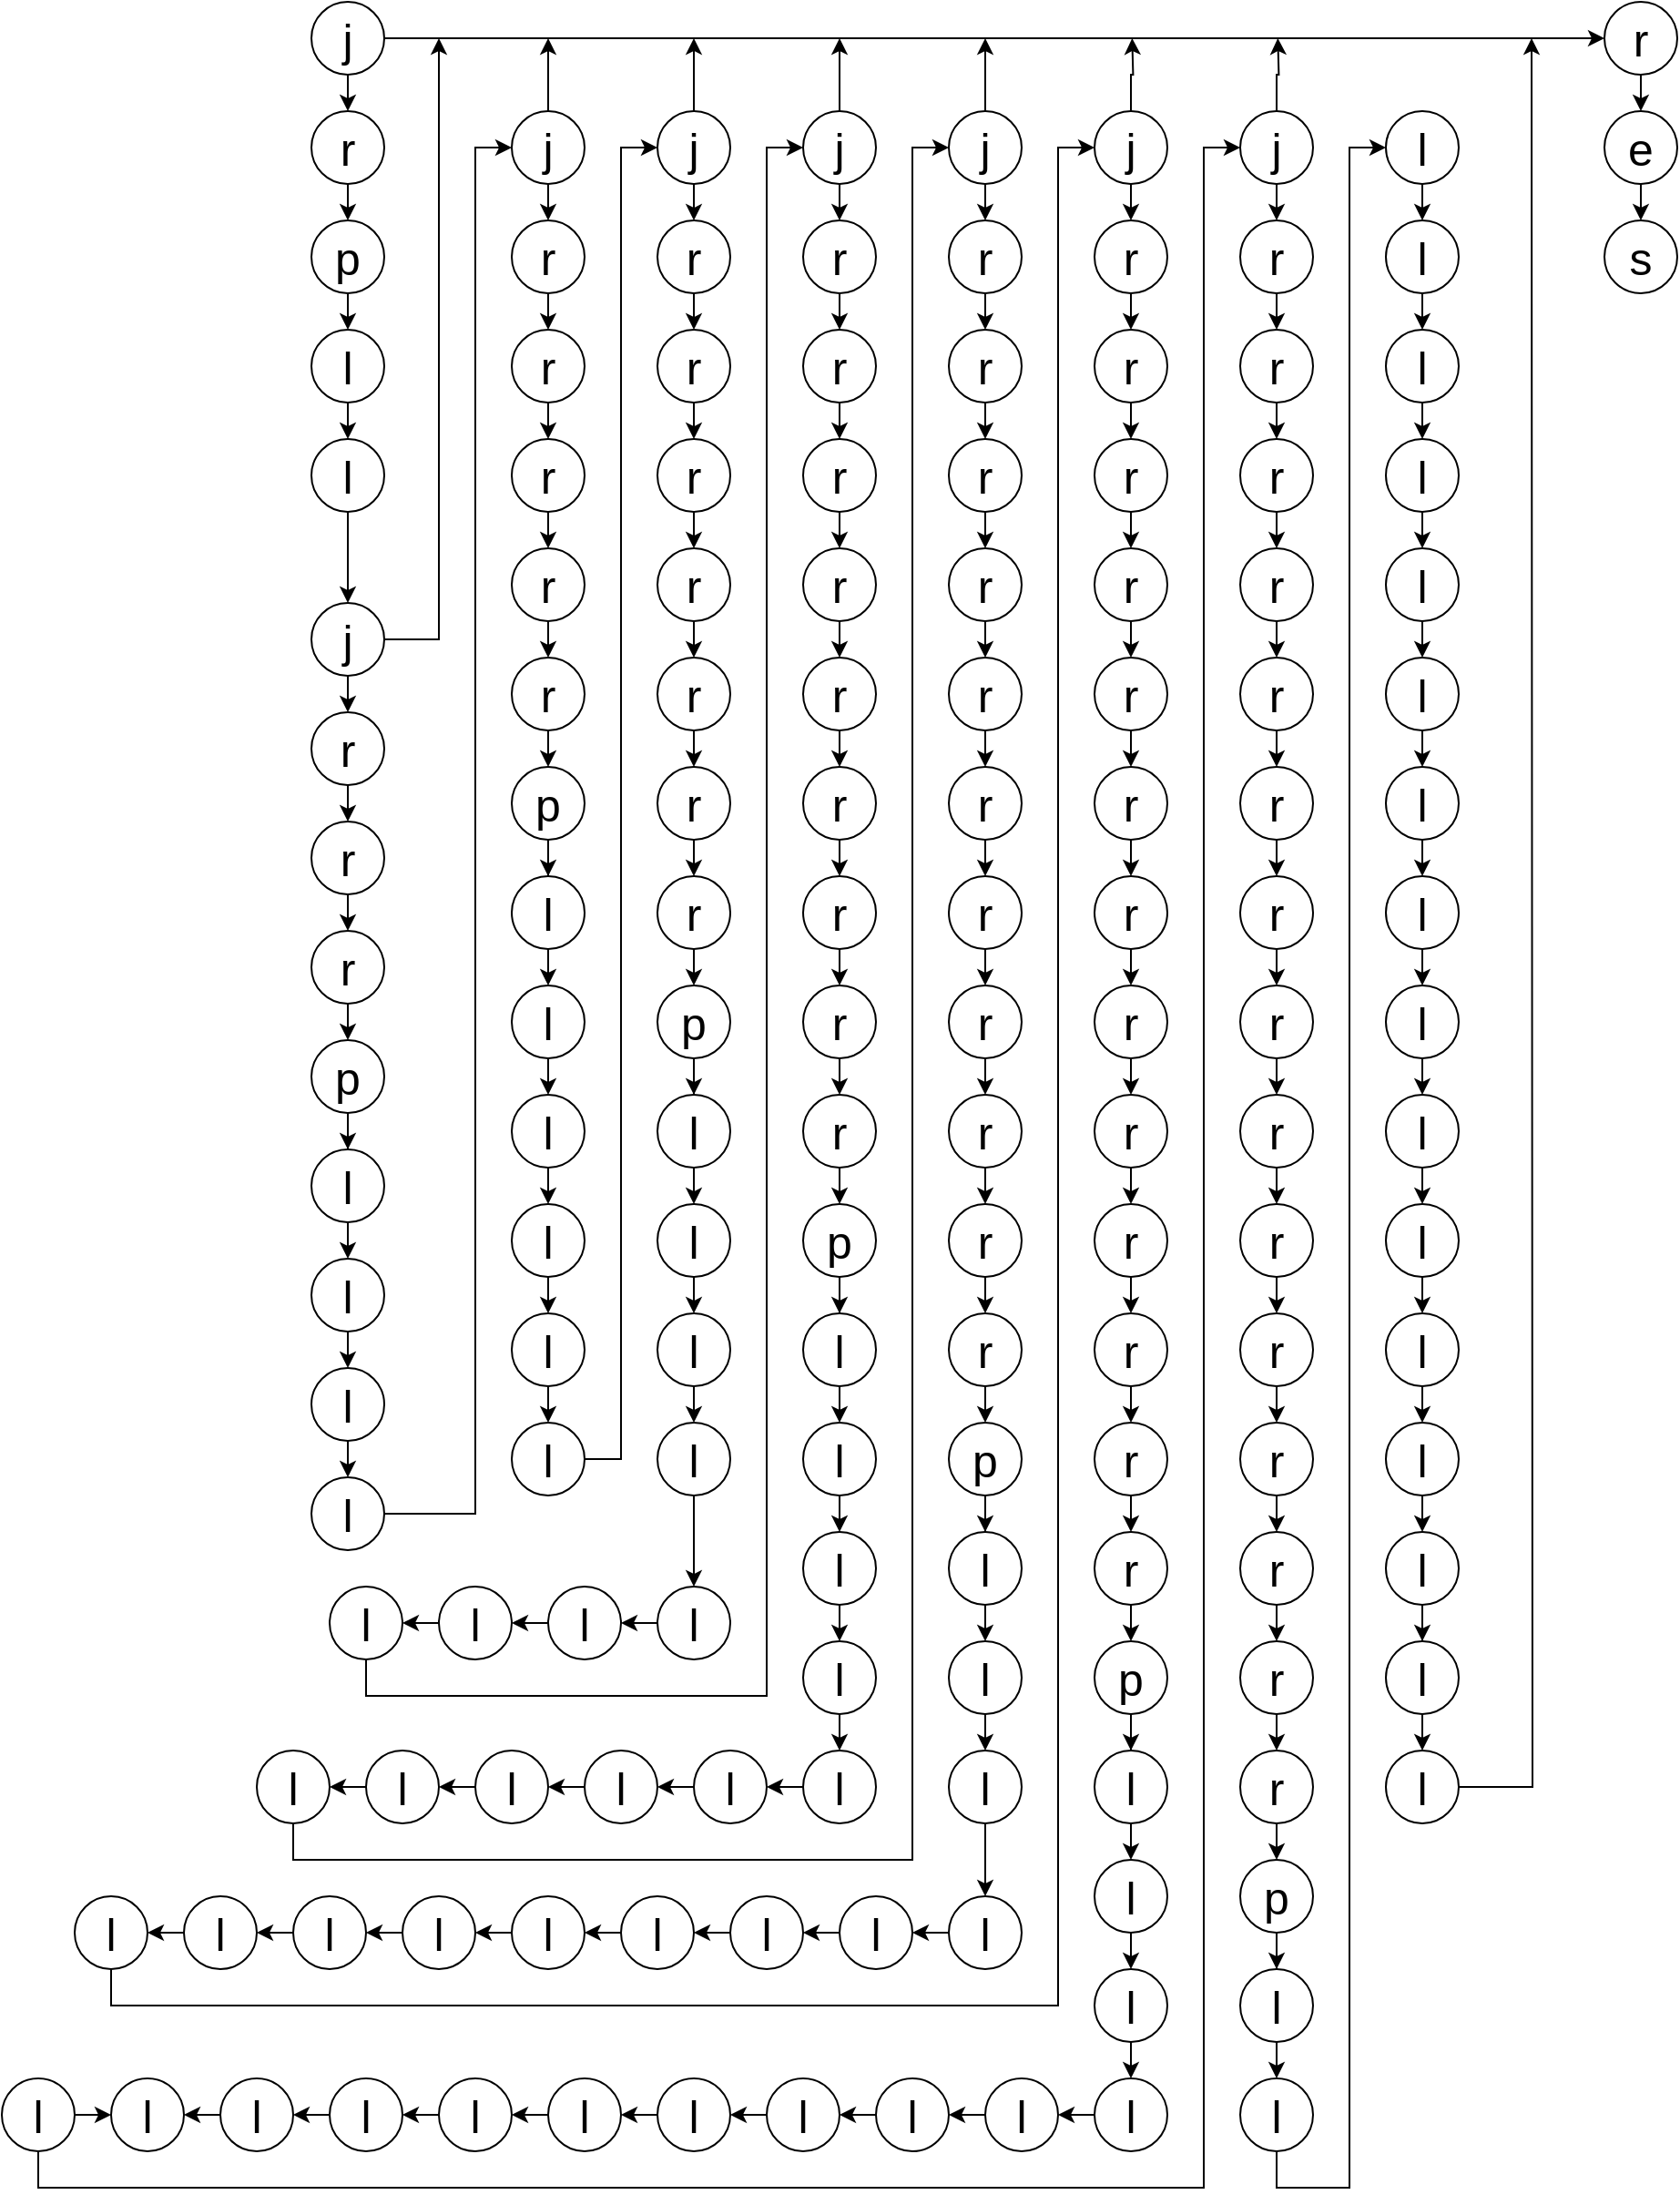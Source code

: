 <mxfile version="14.2.6" type="device"><diagram id="LrWr1RlA2TiS3Juejw-h" name="Page-1"><mxGraphModel dx="3916" dy="1282" grid="1" gridSize="10" guides="1" tooltips="1" connect="1" arrows="1" fold="1" page="1" pageScale="1" pageWidth="827" pageHeight="1169" math="0" shadow="0"><root><mxCell id="0"/><mxCell id="1" parent="0"/><mxCell id="wto99e7G9FXmXqguVzi6-3" style="edgeStyle=orthogonalEdgeStyle;rounded=0;orthogonalLoop=1;jettySize=auto;html=1;exitX=0.5;exitY=1;exitDx=0;exitDy=0;entryX=0.5;entryY=0;entryDx=0;entryDy=0;" edge="1" parent="1" source="wto99e7G9FXmXqguVzi6-1" target="wto99e7G9FXmXqguVzi6-2"><mxGeometry relative="1" as="geometry"/></mxCell><mxCell id="wto99e7G9FXmXqguVzi6-40" style="edgeStyle=orthogonalEdgeStyle;rounded=0;orthogonalLoop=1;jettySize=auto;html=1;exitX=1;exitY=0.5;exitDx=0;exitDy=0;entryX=0;entryY=0.5;entryDx=0;entryDy=0;" edge="1" parent="1" source="wto99e7G9FXmXqguVzi6-1" target="wto99e7G9FXmXqguVzi6-42"><mxGeometry relative="1" as="geometry"><mxPoint x="230" y="60" as="targetPoint"/></mxGeometry></mxCell><mxCell id="wto99e7G9FXmXqguVzi6-1" value="&lt;font style=&quot;font-size: 25px&quot;&gt;j&lt;/font&gt;" style="ellipse;whiteSpace=wrap;html=1;aspect=fixed;" vertex="1" parent="1"><mxGeometry x="50" y="40" width="40" height="40" as="geometry"/></mxCell><mxCell id="wto99e7G9FXmXqguVzi6-5" style="edgeStyle=orthogonalEdgeStyle;rounded=0;orthogonalLoop=1;jettySize=auto;html=1;exitX=0.5;exitY=1;exitDx=0;exitDy=0;entryX=0.5;entryY=0;entryDx=0;entryDy=0;" edge="1" parent="1" source="wto99e7G9FXmXqguVzi6-2" target="wto99e7G9FXmXqguVzi6-4"><mxGeometry relative="1" as="geometry"/></mxCell><mxCell id="wto99e7G9FXmXqguVzi6-2" value="&lt;font style=&quot;font-size: 25px&quot;&gt;r&lt;/font&gt;" style="ellipse;whiteSpace=wrap;html=1;aspect=fixed;" vertex="1" parent="1"><mxGeometry x="50" y="100" width="40" height="40" as="geometry"/></mxCell><mxCell id="wto99e7G9FXmXqguVzi6-8" style="edgeStyle=orthogonalEdgeStyle;rounded=0;orthogonalLoop=1;jettySize=auto;html=1;exitX=0.5;exitY=1;exitDx=0;exitDy=0;entryX=0.5;entryY=0;entryDx=0;entryDy=0;" edge="1" parent="1" source="wto99e7G9FXmXqguVzi6-4" target="wto99e7G9FXmXqguVzi6-6"><mxGeometry relative="1" as="geometry"/></mxCell><mxCell id="wto99e7G9FXmXqguVzi6-4" value="&lt;font style=&quot;font-size: 25px&quot;&gt;p&lt;/font&gt;" style="ellipse;whiteSpace=wrap;html=1;aspect=fixed;" vertex="1" parent="1"><mxGeometry x="50" y="160" width="40" height="40" as="geometry"/></mxCell><mxCell id="wto99e7G9FXmXqguVzi6-9" style="edgeStyle=orthogonalEdgeStyle;rounded=0;orthogonalLoop=1;jettySize=auto;html=1;exitX=0.5;exitY=1;exitDx=0;exitDy=0;entryX=0.5;entryY=0;entryDx=0;entryDy=0;" edge="1" parent="1" source="wto99e7G9FXmXqguVzi6-6" target="wto99e7G9FXmXqguVzi6-7"><mxGeometry relative="1" as="geometry"/></mxCell><mxCell id="wto99e7G9FXmXqguVzi6-6" value="&lt;font style=&quot;font-size: 25px&quot;&gt;l&lt;/font&gt;" style="ellipse;whiteSpace=wrap;html=1;aspect=fixed;" vertex="1" parent="1"><mxGeometry x="50" y="220" width="40" height="40" as="geometry"/></mxCell><mxCell id="wto99e7G9FXmXqguVzi6-39" style="edgeStyle=orthogonalEdgeStyle;rounded=0;orthogonalLoop=1;jettySize=auto;html=1;exitX=0.5;exitY=1;exitDx=0;exitDy=0;entryX=0.5;entryY=0;entryDx=0;entryDy=0;" edge="1" parent="1" source="wto99e7G9FXmXqguVzi6-7" target="wto99e7G9FXmXqguVzi6-30"><mxGeometry relative="1" as="geometry"/></mxCell><mxCell id="wto99e7G9FXmXqguVzi6-7" value="&lt;font style=&quot;font-size: 25px&quot;&gt;l&lt;/font&gt;" style="ellipse;whiteSpace=wrap;html=1;aspect=fixed;" vertex="1" parent="1"><mxGeometry x="50" y="280" width="40" height="40" as="geometry"/></mxCell><mxCell id="wto99e7G9FXmXqguVzi6-29" style="edgeStyle=orthogonalEdgeStyle;rounded=0;orthogonalLoop=1;jettySize=auto;html=1;exitX=0.5;exitY=1;exitDx=0;exitDy=0;entryX=0.5;entryY=0;entryDx=0;entryDy=0;" edge="1" parent="1" source="wto99e7G9FXmXqguVzi6-30" target="wto99e7G9FXmXqguVzi6-32"><mxGeometry relative="1" as="geometry"/></mxCell><mxCell id="wto99e7G9FXmXqguVzi6-48" style="edgeStyle=orthogonalEdgeStyle;rounded=0;orthogonalLoop=1;jettySize=auto;html=1;exitX=1;exitY=0.5;exitDx=0;exitDy=0;" edge="1" parent="1" source="wto99e7G9FXmXqguVzi6-30"><mxGeometry relative="1" as="geometry"><mxPoint x="120" y="60" as="targetPoint"/><Array as="points"><mxPoint x="120" y="390"/><mxPoint x="120" y="60"/></Array></mxGeometry></mxCell><mxCell id="wto99e7G9FXmXqguVzi6-30" value="&lt;font style=&quot;font-size: 25px&quot;&gt;j&lt;/font&gt;" style="ellipse;whiteSpace=wrap;html=1;aspect=fixed;" vertex="1" parent="1"><mxGeometry x="50" y="370" width="40" height="40" as="geometry"/></mxCell><mxCell id="wto99e7G9FXmXqguVzi6-31" style="edgeStyle=orthogonalEdgeStyle;rounded=0;orthogonalLoop=1;jettySize=auto;html=1;exitX=0.5;exitY=1;exitDx=0;exitDy=0;entryX=0.5;entryY=0;entryDx=0;entryDy=0;" edge="1" parent="1" source="wto99e7G9FXmXqguVzi6-32" target="wto99e7G9FXmXqguVzi6-34"><mxGeometry relative="1" as="geometry"/></mxCell><mxCell id="wto99e7G9FXmXqguVzi6-32" value="&lt;font style=&quot;font-size: 25px&quot;&gt;r&lt;/font&gt;" style="ellipse;whiteSpace=wrap;html=1;aspect=fixed;" vertex="1" parent="1"><mxGeometry x="50" y="430" width="40" height="40" as="geometry"/></mxCell><mxCell id="wto99e7G9FXmXqguVzi6-33" style="edgeStyle=orthogonalEdgeStyle;rounded=0;orthogonalLoop=1;jettySize=auto;html=1;exitX=0.5;exitY=1;exitDx=0;exitDy=0;entryX=0.5;entryY=0;entryDx=0;entryDy=0;" edge="1" parent="1" source="wto99e7G9FXmXqguVzi6-34" target="wto99e7G9FXmXqguVzi6-36"><mxGeometry relative="1" as="geometry"/></mxCell><mxCell id="wto99e7G9FXmXqguVzi6-34" value="&lt;span style=&quot;font-size: 25px&quot;&gt;r&lt;/span&gt;" style="ellipse;whiteSpace=wrap;html=1;aspect=fixed;" vertex="1" parent="1"><mxGeometry x="50" y="490" width="40" height="40" as="geometry"/></mxCell><mxCell id="wto99e7G9FXmXqguVzi6-35" style="edgeStyle=orthogonalEdgeStyle;rounded=0;orthogonalLoop=1;jettySize=auto;html=1;exitX=0.5;exitY=1;exitDx=0;exitDy=0;entryX=0.5;entryY=0;entryDx=0;entryDy=0;" edge="1" parent="1" source="wto99e7G9FXmXqguVzi6-36" target="wto99e7G9FXmXqguVzi6-37"><mxGeometry relative="1" as="geometry"/></mxCell><mxCell id="wto99e7G9FXmXqguVzi6-36" value="&lt;font style=&quot;font-size: 25px&quot;&gt;r&lt;/font&gt;" style="ellipse;whiteSpace=wrap;html=1;aspect=fixed;" vertex="1" parent="1"><mxGeometry x="50" y="550" width="40" height="40" as="geometry"/></mxCell><mxCell id="wto99e7G9FXmXqguVzi6-56" style="edgeStyle=orthogonalEdgeStyle;rounded=0;orthogonalLoop=1;jettySize=auto;html=1;exitX=0.5;exitY=1;exitDx=0;exitDy=0;" edge="1" parent="1" source="wto99e7G9FXmXqguVzi6-37" target="wto99e7G9FXmXqguVzi6-50"><mxGeometry relative="1" as="geometry"/></mxCell><mxCell id="wto99e7G9FXmXqguVzi6-37" value="&lt;font style=&quot;font-size: 25px&quot;&gt;p&lt;/font&gt;" style="ellipse;whiteSpace=wrap;html=1;aspect=fixed;" vertex="1" parent="1"><mxGeometry x="50" y="610" width="40" height="40" as="geometry"/></mxCell><mxCell id="wto99e7G9FXmXqguVzi6-90" style="edgeStyle=orthogonalEdgeStyle;rounded=0;orthogonalLoop=1;jettySize=auto;html=1;exitX=0.5;exitY=1;exitDx=0;exitDy=0;entryX=0.5;entryY=0;entryDx=0;entryDy=0;" edge="1" parent="1" source="wto99e7G9FXmXqguVzi6-42" target="wto99e7G9FXmXqguVzi6-44"><mxGeometry relative="1" as="geometry"/></mxCell><mxCell id="wto99e7G9FXmXqguVzi6-42" value="&lt;font style=&quot;font-size: 25px&quot;&gt;r&lt;/font&gt;" style="ellipse;whiteSpace=wrap;html=1;aspect=fixed;" vertex="1" parent="1"><mxGeometry x="760" y="40" width="40" height="40" as="geometry"/></mxCell><mxCell id="wto99e7G9FXmXqguVzi6-91" style="edgeStyle=orthogonalEdgeStyle;rounded=0;orthogonalLoop=1;jettySize=auto;html=1;exitX=0.5;exitY=1;exitDx=0;exitDy=0;entryX=0.5;entryY=0;entryDx=0;entryDy=0;" edge="1" parent="1" source="wto99e7G9FXmXqguVzi6-44" target="wto99e7G9FXmXqguVzi6-46"><mxGeometry relative="1" as="geometry"/></mxCell><mxCell id="wto99e7G9FXmXqguVzi6-44" value="&lt;font style=&quot;font-size: 25px&quot;&gt;e&lt;/font&gt;" style="ellipse;whiteSpace=wrap;html=1;aspect=fixed;" vertex="1" parent="1"><mxGeometry x="760" y="100" width="40" height="40" as="geometry"/></mxCell><mxCell id="wto99e7G9FXmXqguVzi6-46" value="&lt;font style=&quot;font-size: 25px&quot;&gt;s&lt;/font&gt;" style="ellipse;whiteSpace=wrap;html=1;aspect=fixed;" vertex="1" parent="1"><mxGeometry x="760" y="160" width="40" height="40" as="geometry"/></mxCell><mxCell id="wto99e7G9FXmXqguVzi6-49" style="edgeStyle=orthogonalEdgeStyle;rounded=0;orthogonalLoop=1;jettySize=auto;html=1;exitX=0.5;exitY=1;exitDx=0;exitDy=0;entryX=0.5;entryY=0;entryDx=0;entryDy=0;" edge="1" parent="1" source="wto99e7G9FXmXqguVzi6-50" target="wto99e7G9FXmXqguVzi6-52"><mxGeometry relative="1" as="geometry"/></mxCell><mxCell id="wto99e7G9FXmXqguVzi6-50" value="&lt;font style=&quot;font-size: 25px&quot;&gt;l&lt;/font&gt;" style="ellipse;whiteSpace=wrap;html=1;aspect=fixed;" vertex="1" parent="1"><mxGeometry x="50" y="670" width="40" height="40" as="geometry"/></mxCell><mxCell id="wto99e7G9FXmXqguVzi6-51" style="edgeStyle=orthogonalEdgeStyle;rounded=0;orthogonalLoop=1;jettySize=auto;html=1;exitX=0.5;exitY=1;exitDx=0;exitDy=0;entryX=0.5;entryY=0;entryDx=0;entryDy=0;" edge="1" parent="1" source="wto99e7G9FXmXqguVzi6-52" target="wto99e7G9FXmXqguVzi6-54"><mxGeometry relative="1" as="geometry"/></mxCell><mxCell id="wto99e7G9FXmXqguVzi6-52" value="&lt;span style=&quot;font-size: 25px&quot;&gt;l&lt;/span&gt;" style="ellipse;whiteSpace=wrap;html=1;aspect=fixed;" vertex="1" parent="1"><mxGeometry x="50" y="730" width="40" height="40" as="geometry"/></mxCell><mxCell id="wto99e7G9FXmXqguVzi6-53" style="edgeStyle=orthogonalEdgeStyle;rounded=0;orthogonalLoop=1;jettySize=auto;html=1;exitX=0.5;exitY=1;exitDx=0;exitDy=0;entryX=0.5;entryY=0;entryDx=0;entryDy=0;" edge="1" parent="1" source="wto99e7G9FXmXqguVzi6-54" target="wto99e7G9FXmXqguVzi6-55"><mxGeometry relative="1" as="geometry"/></mxCell><mxCell id="wto99e7G9FXmXqguVzi6-54" value="&lt;font style=&quot;font-size: 25px&quot;&gt;l&lt;/font&gt;" style="ellipse;whiteSpace=wrap;html=1;aspect=fixed;" vertex="1" parent="1"><mxGeometry x="50" y="790" width="40" height="40" as="geometry"/></mxCell><mxCell id="wto99e7G9FXmXqguVzi6-62" style="edgeStyle=orthogonalEdgeStyle;rounded=0;orthogonalLoop=1;jettySize=auto;html=1;exitX=1;exitY=0.5;exitDx=0;exitDy=0;entryX=0;entryY=0.5;entryDx=0;entryDy=0;" edge="1" parent="1" source="wto99e7G9FXmXqguVzi6-55" target="wto99e7G9FXmXqguVzi6-57"><mxGeometry relative="1" as="geometry"><Array as="points"><mxPoint x="140" y="870"/><mxPoint x="140" y="120"/></Array></mxGeometry></mxCell><mxCell id="wto99e7G9FXmXqguVzi6-55" value="&lt;font style=&quot;font-size: 25px&quot;&gt;l&lt;/font&gt;" style="ellipse;whiteSpace=wrap;html=1;aspect=fixed;" vertex="1" parent="1"><mxGeometry x="50" y="850" width="40" height="40" as="geometry"/></mxCell><mxCell id="wto99e7G9FXmXqguVzi6-64" style="edgeStyle=orthogonalEdgeStyle;rounded=0;orthogonalLoop=1;jettySize=auto;html=1;exitX=0.5;exitY=0;exitDx=0;exitDy=0;" edge="1" parent="1" source="wto99e7G9FXmXqguVzi6-57"><mxGeometry relative="1" as="geometry"><mxPoint x="180" y="60" as="targetPoint"/></mxGeometry></mxCell><mxCell id="wto99e7G9FXmXqguVzi6-76" style="edgeStyle=orthogonalEdgeStyle;rounded=0;orthogonalLoop=1;jettySize=auto;html=1;exitX=0.5;exitY=1;exitDx=0;exitDy=0;entryX=0.5;entryY=0;entryDx=0;entryDy=0;" edge="1" parent="1" source="wto99e7G9FXmXqguVzi6-57" target="wto99e7G9FXmXqguVzi6-66"><mxGeometry relative="1" as="geometry"/></mxCell><mxCell id="wto99e7G9FXmXqguVzi6-57" value="&lt;font style=&quot;font-size: 25px&quot;&gt;j&lt;/font&gt;" style="ellipse;whiteSpace=wrap;html=1;aspect=fixed;" vertex="1" parent="1"><mxGeometry x="160" y="100" width="40" height="40" as="geometry"/></mxCell><mxCell id="wto99e7G9FXmXqguVzi6-65" style="edgeStyle=orthogonalEdgeStyle;rounded=0;orthogonalLoop=1;jettySize=auto;html=1;exitX=0.5;exitY=1;exitDx=0;exitDy=0;entryX=0.5;entryY=0;entryDx=0;entryDy=0;" edge="1" parent="1" source="wto99e7G9FXmXqguVzi6-66" target="wto99e7G9FXmXqguVzi6-68"><mxGeometry relative="1" as="geometry"/></mxCell><mxCell id="wto99e7G9FXmXqguVzi6-66" value="&lt;font style=&quot;font-size: 25px&quot;&gt;r&lt;/font&gt;" style="ellipse;whiteSpace=wrap;html=1;aspect=fixed;" vertex="1" parent="1"><mxGeometry x="160" y="160" width="40" height="40" as="geometry"/></mxCell><mxCell id="wto99e7G9FXmXqguVzi6-67" style="edgeStyle=orthogonalEdgeStyle;rounded=0;orthogonalLoop=1;jettySize=auto;html=1;exitX=0.5;exitY=1;exitDx=0;exitDy=0;entryX=0.5;entryY=0;entryDx=0;entryDy=0;" edge="1" parent="1" source="wto99e7G9FXmXqguVzi6-68" target="wto99e7G9FXmXqguVzi6-69"><mxGeometry relative="1" as="geometry"/></mxCell><mxCell id="wto99e7G9FXmXqguVzi6-68" value="&lt;span style=&quot;font-size: 25px&quot;&gt;r&lt;/span&gt;" style="ellipse;whiteSpace=wrap;html=1;aspect=fixed;" vertex="1" parent="1"><mxGeometry x="160" y="220" width="40" height="40" as="geometry"/></mxCell><mxCell id="wto99e7G9FXmXqguVzi6-75" style="edgeStyle=orthogonalEdgeStyle;rounded=0;orthogonalLoop=1;jettySize=auto;html=1;exitX=0.5;exitY=1;exitDx=0;exitDy=0;entryX=0.5;entryY=0;entryDx=0;entryDy=0;" edge="1" parent="1" source="wto99e7G9FXmXqguVzi6-69" target="wto99e7G9FXmXqguVzi6-71"><mxGeometry relative="1" as="geometry"/></mxCell><mxCell id="wto99e7G9FXmXqguVzi6-69" value="&lt;font style=&quot;font-size: 25px&quot;&gt;r&lt;/font&gt;" style="ellipse;whiteSpace=wrap;html=1;aspect=fixed;" vertex="1" parent="1"><mxGeometry x="160" y="280" width="40" height="40" as="geometry"/></mxCell><mxCell id="wto99e7G9FXmXqguVzi6-70" style="edgeStyle=orthogonalEdgeStyle;rounded=0;orthogonalLoop=1;jettySize=auto;html=1;exitX=0.5;exitY=1;exitDx=0;exitDy=0;entryX=0.5;entryY=0;entryDx=0;entryDy=0;" edge="1" parent="1" source="wto99e7G9FXmXqguVzi6-71" target="wto99e7G9FXmXqguVzi6-73"><mxGeometry relative="1" as="geometry"/></mxCell><mxCell id="wto99e7G9FXmXqguVzi6-71" value="&lt;font style=&quot;font-size: 25px&quot;&gt;r&lt;/font&gt;" style="ellipse;whiteSpace=wrap;html=1;aspect=fixed;" vertex="1" parent="1"><mxGeometry x="160" y="340" width="40" height="40" as="geometry"/></mxCell><mxCell id="wto99e7G9FXmXqguVzi6-72" style="edgeStyle=orthogonalEdgeStyle;rounded=0;orthogonalLoop=1;jettySize=auto;html=1;exitX=0.5;exitY=1;exitDx=0;exitDy=0;entryX=0.5;entryY=0;entryDx=0;entryDy=0;" edge="1" parent="1" source="wto99e7G9FXmXqguVzi6-73"><mxGeometry relative="1" as="geometry"><mxPoint x="180" y="460" as="targetPoint"/></mxGeometry></mxCell><mxCell id="wto99e7G9FXmXqguVzi6-73" value="&lt;span style=&quot;font-size: 25px&quot;&gt;r&lt;/span&gt;" style="ellipse;whiteSpace=wrap;html=1;aspect=fixed;" vertex="1" parent="1"><mxGeometry x="160" y="400" width="40" height="40" as="geometry"/></mxCell><mxCell id="wto99e7G9FXmXqguVzi6-77" style="edgeStyle=orthogonalEdgeStyle;rounded=0;orthogonalLoop=1;jettySize=auto;html=1;exitX=0.5;exitY=1;exitDx=0;exitDy=0;" edge="1" parent="1" source="wto99e7G9FXmXqguVzi6-78" target="wto99e7G9FXmXqguVzi6-80"><mxGeometry relative="1" as="geometry"/></mxCell><mxCell id="wto99e7G9FXmXqguVzi6-78" value="&lt;font style=&quot;font-size: 25px&quot;&gt;p&lt;/font&gt;" style="ellipse;whiteSpace=wrap;html=1;aspect=fixed;" vertex="1" parent="1"><mxGeometry x="160" y="460" width="40" height="40" as="geometry"/></mxCell><mxCell id="wto99e7G9FXmXqguVzi6-79" style="edgeStyle=orthogonalEdgeStyle;rounded=0;orthogonalLoop=1;jettySize=auto;html=1;exitX=0.5;exitY=1;exitDx=0;exitDy=0;entryX=0.5;entryY=0;entryDx=0;entryDy=0;" edge="1" parent="1" source="wto99e7G9FXmXqguVzi6-80" target="wto99e7G9FXmXqguVzi6-82"><mxGeometry relative="1" as="geometry"/></mxCell><mxCell id="wto99e7G9FXmXqguVzi6-80" value="&lt;font style=&quot;font-size: 25px&quot;&gt;l&lt;/font&gt;" style="ellipse;whiteSpace=wrap;html=1;aspect=fixed;" vertex="1" parent="1"><mxGeometry x="160" y="520" width="40" height="40" as="geometry"/></mxCell><mxCell id="wto99e7G9FXmXqguVzi6-81" style="edgeStyle=orthogonalEdgeStyle;rounded=0;orthogonalLoop=1;jettySize=auto;html=1;exitX=0.5;exitY=1;exitDx=0;exitDy=0;entryX=0.5;entryY=0;entryDx=0;entryDy=0;" edge="1" parent="1" source="wto99e7G9FXmXqguVzi6-82" target="wto99e7G9FXmXqguVzi6-84"><mxGeometry relative="1" as="geometry"/></mxCell><mxCell id="wto99e7G9FXmXqguVzi6-82" value="&lt;span style=&quot;font-size: 25px&quot;&gt;l&lt;/span&gt;" style="ellipse;whiteSpace=wrap;html=1;aspect=fixed;" vertex="1" parent="1"><mxGeometry x="160" y="580" width="40" height="40" as="geometry"/></mxCell><mxCell id="wto99e7G9FXmXqguVzi6-83" style="edgeStyle=orthogonalEdgeStyle;rounded=0;orthogonalLoop=1;jettySize=auto;html=1;exitX=0.5;exitY=1;exitDx=0;exitDy=0;entryX=0.5;entryY=0;entryDx=0;entryDy=0;" edge="1" parent="1" source="wto99e7G9FXmXqguVzi6-84" target="wto99e7G9FXmXqguVzi6-85"><mxGeometry relative="1" as="geometry"/></mxCell><mxCell id="wto99e7G9FXmXqguVzi6-84" value="&lt;font style=&quot;font-size: 25px&quot;&gt;l&lt;/font&gt;" style="ellipse;whiteSpace=wrap;html=1;aspect=fixed;" vertex="1" parent="1"><mxGeometry x="160" y="640" width="40" height="40" as="geometry"/></mxCell><mxCell id="wto99e7G9FXmXqguVzi6-89" style="edgeStyle=orthogonalEdgeStyle;rounded=0;orthogonalLoop=1;jettySize=auto;html=1;exitX=0.5;exitY=1;exitDx=0;exitDy=0;entryX=0.5;entryY=0;entryDx=0;entryDy=0;" edge="1" parent="1" source="wto99e7G9FXmXqguVzi6-85" target="wto99e7G9FXmXqguVzi6-87"><mxGeometry relative="1" as="geometry"/></mxCell><mxCell id="wto99e7G9FXmXqguVzi6-85" value="&lt;font style=&quot;font-size: 25px&quot;&gt;l&lt;/font&gt;" style="ellipse;whiteSpace=wrap;html=1;aspect=fixed;" vertex="1" parent="1"><mxGeometry x="160" y="700" width="40" height="40" as="geometry"/></mxCell><mxCell id="wto99e7G9FXmXqguVzi6-86" style="edgeStyle=orthogonalEdgeStyle;rounded=0;orthogonalLoop=1;jettySize=auto;html=1;exitX=0.5;exitY=1;exitDx=0;exitDy=0;entryX=0.5;entryY=0;entryDx=0;entryDy=0;" edge="1" parent="1" source="wto99e7G9FXmXqguVzi6-87" target="wto99e7G9FXmXqguVzi6-88"><mxGeometry relative="1" as="geometry"/></mxCell><mxCell id="wto99e7G9FXmXqguVzi6-87" value="&lt;span style=&quot;font-size: 25px&quot;&gt;l&lt;/span&gt;" style="ellipse;whiteSpace=wrap;html=1;aspect=fixed;" vertex="1" parent="1"><mxGeometry x="160" y="760" width="40" height="40" as="geometry"/></mxCell><mxCell id="wto99e7G9FXmXqguVzi6-103" style="edgeStyle=orthogonalEdgeStyle;rounded=0;orthogonalLoop=1;jettySize=auto;html=1;exitX=1;exitY=0.5;exitDx=0;exitDy=0;entryX=0;entryY=0.5;entryDx=0;entryDy=0;" edge="1" parent="1" source="wto99e7G9FXmXqguVzi6-88" target="wto99e7G9FXmXqguVzi6-93"><mxGeometry relative="1" as="geometry"/></mxCell><mxCell id="wto99e7G9FXmXqguVzi6-88" value="&lt;font style=&quot;font-size: 25px&quot;&gt;l&lt;/font&gt;" style="ellipse;whiteSpace=wrap;html=1;aspect=fixed;" vertex="1" parent="1"><mxGeometry x="160" y="820" width="40" height="40" as="geometry"/></mxCell><mxCell id="wto99e7G9FXmXqguVzi6-92" style="edgeStyle=orthogonalEdgeStyle;rounded=0;orthogonalLoop=1;jettySize=auto;html=1;exitX=0.5;exitY=1;exitDx=0;exitDy=0;entryX=0.5;entryY=0;entryDx=0;entryDy=0;" edge="1" parent="1" source="wto99e7G9FXmXqguVzi6-93" target="wto99e7G9FXmXqguVzi6-95"><mxGeometry relative="1" as="geometry"/></mxCell><mxCell id="wto99e7G9FXmXqguVzi6-141" style="edgeStyle=orthogonalEdgeStyle;rounded=0;orthogonalLoop=1;jettySize=auto;html=1;exitX=0.5;exitY=0;exitDx=0;exitDy=0;" edge="1" parent="1" source="wto99e7G9FXmXqguVzi6-93"><mxGeometry relative="1" as="geometry"><mxPoint x="260" y="60" as="targetPoint"/></mxGeometry></mxCell><mxCell id="wto99e7G9FXmXqguVzi6-93" value="&lt;font style=&quot;font-size: 25px&quot;&gt;j&lt;/font&gt;" style="ellipse;whiteSpace=wrap;html=1;aspect=fixed;" vertex="1" parent="1"><mxGeometry x="240" y="100" width="40" height="40" as="geometry"/></mxCell><mxCell id="wto99e7G9FXmXqguVzi6-94" style="edgeStyle=orthogonalEdgeStyle;rounded=0;orthogonalLoop=1;jettySize=auto;html=1;exitX=0.5;exitY=1;exitDx=0;exitDy=0;entryX=0.5;entryY=0;entryDx=0;entryDy=0;" edge="1" parent="1" source="wto99e7G9FXmXqguVzi6-95" target="wto99e7G9FXmXqguVzi6-97"><mxGeometry relative="1" as="geometry"/></mxCell><mxCell id="wto99e7G9FXmXqguVzi6-95" value="&lt;font style=&quot;font-size: 25px&quot;&gt;r&lt;/font&gt;" style="ellipse;whiteSpace=wrap;html=1;aspect=fixed;" vertex="1" parent="1"><mxGeometry x="240" y="160" width="40" height="40" as="geometry"/></mxCell><mxCell id="wto99e7G9FXmXqguVzi6-96" style="edgeStyle=orthogonalEdgeStyle;rounded=0;orthogonalLoop=1;jettySize=auto;html=1;exitX=0.5;exitY=1;exitDx=0;exitDy=0;entryX=0.5;entryY=0;entryDx=0;entryDy=0;" edge="1" parent="1" source="wto99e7G9FXmXqguVzi6-97" target="wto99e7G9FXmXqguVzi6-99"><mxGeometry relative="1" as="geometry"/></mxCell><mxCell id="wto99e7G9FXmXqguVzi6-97" value="&lt;span style=&quot;font-size: 25px&quot;&gt;r&lt;/span&gt;" style="ellipse;whiteSpace=wrap;html=1;aspect=fixed;" vertex="1" parent="1"><mxGeometry x="240" y="220" width="40" height="40" as="geometry"/></mxCell><mxCell id="wto99e7G9FXmXqguVzi6-98" style="edgeStyle=orthogonalEdgeStyle;rounded=0;orthogonalLoop=1;jettySize=auto;html=1;exitX=0.5;exitY=1;exitDx=0;exitDy=0;entryX=0.5;entryY=0;entryDx=0;entryDy=0;" edge="1" parent="1" source="wto99e7G9FXmXqguVzi6-99" target="wto99e7G9FXmXqguVzi6-101"><mxGeometry relative="1" as="geometry"/></mxCell><mxCell id="wto99e7G9FXmXqguVzi6-99" value="&lt;font style=&quot;font-size: 25px&quot;&gt;r&lt;/font&gt;" style="ellipse;whiteSpace=wrap;html=1;aspect=fixed;" vertex="1" parent="1"><mxGeometry x="240" y="280" width="40" height="40" as="geometry"/></mxCell><mxCell id="wto99e7G9FXmXqguVzi6-100" style="edgeStyle=orthogonalEdgeStyle;rounded=0;orthogonalLoop=1;jettySize=auto;html=1;exitX=0.5;exitY=1;exitDx=0;exitDy=0;entryX=0.5;entryY=0;entryDx=0;entryDy=0;" edge="1" parent="1" source="wto99e7G9FXmXqguVzi6-101" target="wto99e7G9FXmXqguVzi6-102"><mxGeometry relative="1" as="geometry"/></mxCell><mxCell id="wto99e7G9FXmXqguVzi6-101" value="&lt;font style=&quot;font-size: 25px&quot;&gt;r&lt;/font&gt;" style="ellipse;whiteSpace=wrap;html=1;aspect=fixed;" vertex="1" parent="1"><mxGeometry x="240" y="340" width="40" height="40" as="geometry"/></mxCell><mxCell id="wto99e7G9FXmXqguVzi6-107" style="edgeStyle=orthogonalEdgeStyle;rounded=0;orthogonalLoop=1;jettySize=auto;html=1;exitX=0.5;exitY=1;exitDx=0;exitDy=0;entryX=0.5;entryY=0;entryDx=0;entryDy=0;" edge="1" parent="1" source="wto99e7G9FXmXqguVzi6-102" target="wto99e7G9FXmXqguVzi6-105"><mxGeometry relative="1" as="geometry"/></mxCell><mxCell id="wto99e7G9FXmXqguVzi6-102" value="&lt;span style=&quot;font-size: 25px&quot;&gt;r&lt;/span&gt;" style="ellipse;whiteSpace=wrap;html=1;aspect=fixed;" vertex="1" parent="1"><mxGeometry x="240" y="400" width="40" height="40" as="geometry"/></mxCell><mxCell id="wto99e7G9FXmXqguVzi6-104" style="edgeStyle=orthogonalEdgeStyle;rounded=0;orthogonalLoop=1;jettySize=auto;html=1;exitX=0.5;exitY=1;exitDx=0;exitDy=0;entryX=0.5;entryY=0;entryDx=0;entryDy=0;" edge="1" parent="1" source="wto99e7G9FXmXqguVzi6-105" target="wto99e7G9FXmXqguVzi6-106"><mxGeometry relative="1" as="geometry"/></mxCell><mxCell id="wto99e7G9FXmXqguVzi6-105" value="&lt;font style=&quot;font-size: 25px&quot;&gt;r&lt;/font&gt;" style="ellipse;whiteSpace=wrap;html=1;aspect=fixed;" vertex="1" parent="1"><mxGeometry x="240" y="460" width="40" height="40" as="geometry"/></mxCell><mxCell id="wto99e7G9FXmXqguVzi6-121" style="edgeStyle=orthogonalEdgeStyle;rounded=0;orthogonalLoop=1;jettySize=auto;html=1;exitX=0.5;exitY=1;exitDx=0;exitDy=0;entryX=0.5;entryY=0;entryDx=0;entryDy=0;" edge="1" parent="1" source="wto99e7G9FXmXqguVzi6-106" target="wto99e7G9FXmXqguVzi6-109"><mxGeometry relative="1" as="geometry"/></mxCell><mxCell id="wto99e7G9FXmXqguVzi6-106" value="&lt;span style=&quot;font-size: 25px&quot;&gt;r&lt;/span&gt;" style="ellipse;whiteSpace=wrap;html=1;aspect=fixed;" vertex="1" parent="1"><mxGeometry x="240" y="520" width="40" height="40" as="geometry"/></mxCell><mxCell id="wto99e7G9FXmXqguVzi6-108" style="edgeStyle=orthogonalEdgeStyle;rounded=0;orthogonalLoop=1;jettySize=auto;html=1;exitX=0.5;exitY=1;exitDx=0;exitDy=0;" edge="1" parent="1" source="wto99e7G9FXmXqguVzi6-109" target="wto99e7G9FXmXqguVzi6-111"><mxGeometry relative="1" as="geometry"/></mxCell><mxCell id="wto99e7G9FXmXqguVzi6-109" value="&lt;font style=&quot;font-size: 25px&quot;&gt;p&lt;/font&gt;" style="ellipse;whiteSpace=wrap;html=1;aspect=fixed;" vertex="1" parent="1"><mxGeometry x="240" y="580" width="40" height="40" as="geometry"/></mxCell><mxCell id="wto99e7G9FXmXqguVzi6-110" style="edgeStyle=orthogonalEdgeStyle;rounded=0;orthogonalLoop=1;jettySize=auto;html=1;exitX=0.5;exitY=1;exitDx=0;exitDy=0;entryX=0.5;entryY=0;entryDx=0;entryDy=0;" edge="1" parent="1" source="wto99e7G9FXmXqguVzi6-111" target="wto99e7G9FXmXqguVzi6-113"><mxGeometry relative="1" as="geometry"/></mxCell><mxCell id="wto99e7G9FXmXqguVzi6-111" value="&lt;font style=&quot;font-size: 25px&quot;&gt;l&lt;/font&gt;" style="ellipse;whiteSpace=wrap;html=1;aspect=fixed;" vertex="1" parent="1"><mxGeometry x="240" y="640" width="40" height="40" as="geometry"/></mxCell><mxCell id="wto99e7G9FXmXqguVzi6-112" style="edgeStyle=orthogonalEdgeStyle;rounded=0;orthogonalLoop=1;jettySize=auto;html=1;exitX=0.5;exitY=1;exitDx=0;exitDy=0;entryX=0.5;entryY=0;entryDx=0;entryDy=0;" edge="1" parent="1" source="wto99e7G9FXmXqguVzi6-113" target="wto99e7G9FXmXqguVzi6-115"><mxGeometry relative="1" as="geometry"/></mxCell><mxCell id="wto99e7G9FXmXqguVzi6-113" value="&lt;span style=&quot;font-size: 25px&quot;&gt;l&lt;/span&gt;" style="ellipse;whiteSpace=wrap;html=1;aspect=fixed;" vertex="1" parent="1"><mxGeometry x="240" y="700" width="40" height="40" as="geometry"/></mxCell><mxCell id="wto99e7G9FXmXqguVzi6-114" style="edgeStyle=orthogonalEdgeStyle;rounded=0;orthogonalLoop=1;jettySize=auto;html=1;exitX=0.5;exitY=1;exitDx=0;exitDy=0;entryX=0.5;entryY=0;entryDx=0;entryDy=0;" edge="1" parent="1" source="wto99e7G9FXmXqguVzi6-115" target="wto99e7G9FXmXqguVzi6-117"><mxGeometry relative="1" as="geometry"/></mxCell><mxCell id="wto99e7G9FXmXqguVzi6-115" value="&lt;font style=&quot;font-size: 25px&quot;&gt;l&lt;/font&gt;" style="ellipse;whiteSpace=wrap;html=1;aspect=fixed;" vertex="1" parent="1"><mxGeometry x="240" y="760" width="40" height="40" as="geometry"/></mxCell><mxCell id="wto99e7G9FXmXqguVzi6-116" style="edgeStyle=orthogonalEdgeStyle;rounded=0;orthogonalLoop=1;jettySize=auto;html=1;exitX=0.5;exitY=1;exitDx=0;exitDy=0;entryX=0.5;entryY=0;entryDx=0;entryDy=0;" edge="1" parent="1" source="wto99e7G9FXmXqguVzi6-117" target="wto99e7G9FXmXqguVzi6-119"><mxGeometry relative="1" as="geometry"/></mxCell><mxCell id="wto99e7G9FXmXqguVzi6-117" value="&lt;font style=&quot;font-size: 25px&quot;&gt;l&lt;/font&gt;" style="ellipse;whiteSpace=wrap;html=1;aspect=fixed;" vertex="1" parent="1"><mxGeometry x="240" y="820" width="40" height="40" as="geometry"/></mxCell><mxCell id="wto99e7G9FXmXqguVzi6-143" style="edgeStyle=orthogonalEdgeStyle;rounded=0;orthogonalLoop=1;jettySize=auto;html=1;exitX=0;exitY=0.5;exitDx=0;exitDy=0;entryX=1;entryY=0.5;entryDx=0;entryDy=0;" edge="1" parent="1" source="wto99e7G9FXmXqguVzi6-119" target="wto99e7G9FXmXqguVzi6-120"><mxGeometry relative="1" as="geometry"/></mxCell><mxCell id="wto99e7G9FXmXqguVzi6-119" value="&lt;span style=&quot;font-size: 25px&quot;&gt;l&lt;/span&gt;" style="ellipse;whiteSpace=wrap;html=1;aspect=fixed;" vertex="1" parent="1"><mxGeometry x="240" y="910" width="40" height="40" as="geometry"/></mxCell><mxCell id="wto99e7G9FXmXqguVzi6-144" style="edgeStyle=orthogonalEdgeStyle;rounded=0;orthogonalLoop=1;jettySize=auto;html=1;exitX=0;exitY=0.5;exitDx=0;exitDy=0;entryX=1;entryY=0.5;entryDx=0;entryDy=0;" edge="1" parent="1" source="wto99e7G9FXmXqguVzi6-120" target="wto99e7G9FXmXqguVzi6-123"><mxGeometry relative="1" as="geometry"/></mxCell><mxCell id="wto99e7G9FXmXqguVzi6-120" value="&lt;font style=&quot;font-size: 25px&quot;&gt;l&lt;/font&gt;" style="ellipse;whiteSpace=wrap;html=1;aspect=fixed;" vertex="1" parent="1"><mxGeometry x="180" y="910" width="40" height="40" as="geometry"/></mxCell><mxCell id="wto99e7G9FXmXqguVzi6-145" style="edgeStyle=orthogonalEdgeStyle;rounded=0;orthogonalLoop=1;jettySize=auto;html=1;exitX=0;exitY=0.5;exitDx=0;exitDy=0;entryX=1;entryY=0.5;entryDx=0;entryDy=0;" edge="1" parent="1" source="wto99e7G9FXmXqguVzi6-123" target="wto99e7G9FXmXqguVzi6-124"><mxGeometry relative="1" as="geometry"/></mxCell><mxCell id="wto99e7G9FXmXqguVzi6-123" value="&lt;span style=&quot;font-size: 25px&quot;&gt;l&lt;/span&gt;" style="ellipse;whiteSpace=wrap;html=1;aspect=fixed;" vertex="1" parent="1"><mxGeometry x="120" y="910" width="40" height="40" as="geometry"/></mxCell><mxCell id="wto99e7G9FXmXqguVzi6-146" style="edgeStyle=orthogonalEdgeStyle;rounded=0;orthogonalLoop=1;jettySize=auto;html=1;exitX=0.5;exitY=1;exitDx=0;exitDy=0;entryX=0;entryY=0.5;entryDx=0;entryDy=0;" edge="1" parent="1" source="wto99e7G9FXmXqguVzi6-124" target="wto99e7G9FXmXqguVzi6-127"><mxGeometry relative="1" as="geometry"><Array as="points"><mxPoint x="80" y="970"/><mxPoint x="300" y="970"/><mxPoint x="300" y="120"/></Array></mxGeometry></mxCell><mxCell id="wto99e7G9FXmXqguVzi6-124" value="&lt;font style=&quot;font-size: 25px&quot;&gt;l&lt;/font&gt;" style="ellipse;whiteSpace=wrap;html=1;aspect=fixed;" vertex="1" parent="1"><mxGeometry x="60" y="910" width="40" height="40" as="geometry"/></mxCell><mxCell id="wto99e7G9FXmXqguVzi6-126" style="edgeStyle=orthogonalEdgeStyle;rounded=0;orthogonalLoop=1;jettySize=auto;html=1;exitX=0.5;exitY=1;exitDx=0;exitDy=0;entryX=0.5;entryY=0;entryDx=0;entryDy=0;" edge="1" parent="1" source="wto99e7G9FXmXqguVzi6-127" target="wto99e7G9FXmXqguVzi6-129"><mxGeometry relative="1" as="geometry"/></mxCell><mxCell id="wto99e7G9FXmXqguVzi6-178" style="edgeStyle=orthogonalEdgeStyle;rounded=0;orthogonalLoop=1;jettySize=auto;html=1;exitX=0.5;exitY=0;exitDx=0;exitDy=0;" edge="1" parent="1" source="wto99e7G9FXmXqguVzi6-127"><mxGeometry relative="1" as="geometry"><mxPoint x="340" y="60" as="targetPoint"/></mxGeometry></mxCell><mxCell id="wto99e7G9FXmXqguVzi6-127" value="&lt;font style=&quot;font-size: 25px&quot;&gt;j&lt;/font&gt;" style="ellipse;whiteSpace=wrap;html=1;aspect=fixed;" vertex="1" parent="1"><mxGeometry x="320" y="100" width="40" height="40" as="geometry"/></mxCell><mxCell id="wto99e7G9FXmXqguVzi6-128" style="edgeStyle=orthogonalEdgeStyle;rounded=0;orthogonalLoop=1;jettySize=auto;html=1;exitX=0.5;exitY=1;exitDx=0;exitDy=0;entryX=0.5;entryY=0;entryDx=0;entryDy=0;" edge="1" parent="1" source="wto99e7G9FXmXqguVzi6-129" target="wto99e7G9FXmXqguVzi6-131"><mxGeometry relative="1" as="geometry"/></mxCell><mxCell id="wto99e7G9FXmXqguVzi6-129" value="&lt;font style=&quot;font-size: 25px&quot;&gt;r&lt;/font&gt;" style="ellipse;whiteSpace=wrap;html=1;aspect=fixed;" vertex="1" parent="1"><mxGeometry x="320" y="160" width="40" height="40" as="geometry"/></mxCell><mxCell id="wto99e7G9FXmXqguVzi6-130" style="edgeStyle=orthogonalEdgeStyle;rounded=0;orthogonalLoop=1;jettySize=auto;html=1;exitX=0.5;exitY=1;exitDx=0;exitDy=0;entryX=0.5;entryY=0;entryDx=0;entryDy=0;" edge="1" parent="1" source="wto99e7G9FXmXqguVzi6-131" target="wto99e7G9FXmXqguVzi6-133"><mxGeometry relative="1" as="geometry"/></mxCell><mxCell id="wto99e7G9FXmXqguVzi6-131" value="&lt;span style=&quot;font-size: 25px&quot;&gt;r&lt;/span&gt;" style="ellipse;whiteSpace=wrap;html=1;aspect=fixed;" vertex="1" parent="1"><mxGeometry x="320" y="220" width="40" height="40" as="geometry"/></mxCell><mxCell id="wto99e7G9FXmXqguVzi6-132" style="edgeStyle=orthogonalEdgeStyle;rounded=0;orthogonalLoop=1;jettySize=auto;html=1;exitX=0.5;exitY=1;exitDx=0;exitDy=0;entryX=0.5;entryY=0;entryDx=0;entryDy=0;" edge="1" parent="1" source="wto99e7G9FXmXqguVzi6-133" target="wto99e7G9FXmXqguVzi6-135"><mxGeometry relative="1" as="geometry"/></mxCell><mxCell id="wto99e7G9FXmXqguVzi6-133" value="&lt;font style=&quot;font-size: 25px&quot;&gt;r&lt;/font&gt;" style="ellipse;whiteSpace=wrap;html=1;aspect=fixed;" vertex="1" parent="1"><mxGeometry x="320" y="280" width="40" height="40" as="geometry"/></mxCell><mxCell id="wto99e7G9FXmXqguVzi6-134" style="edgeStyle=orthogonalEdgeStyle;rounded=0;orthogonalLoop=1;jettySize=auto;html=1;exitX=0.5;exitY=1;exitDx=0;exitDy=0;entryX=0.5;entryY=0;entryDx=0;entryDy=0;" edge="1" parent="1" source="wto99e7G9FXmXqguVzi6-135" target="wto99e7G9FXmXqguVzi6-137"><mxGeometry relative="1" as="geometry"/></mxCell><mxCell id="wto99e7G9FXmXqguVzi6-135" value="&lt;font style=&quot;font-size: 25px&quot;&gt;r&lt;/font&gt;" style="ellipse;whiteSpace=wrap;html=1;aspect=fixed;" vertex="1" parent="1"><mxGeometry x="320" y="340" width="40" height="40" as="geometry"/></mxCell><mxCell id="wto99e7G9FXmXqguVzi6-136" style="edgeStyle=orthogonalEdgeStyle;rounded=0;orthogonalLoop=1;jettySize=auto;html=1;exitX=0.5;exitY=1;exitDx=0;exitDy=0;entryX=0.5;entryY=0;entryDx=0;entryDy=0;" edge="1" parent="1" source="wto99e7G9FXmXqguVzi6-137" target="wto99e7G9FXmXqguVzi6-139"><mxGeometry relative="1" as="geometry"/></mxCell><mxCell id="wto99e7G9FXmXqguVzi6-137" value="&lt;span style=&quot;font-size: 25px&quot;&gt;r&lt;/span&gt;" style="ellipse;whiteSpace=wrap;html=1;aspect=fixed;" vertex="1" parent="1"><mxGeometry x="320" y="400" width="40" height="40" as="geometry"/></mxCell><mxCell id="wto99e7G9FXmXqguVzi6-138" style="edgeStyle=orthogonalEdgeStyle;rounded=0;orthogonalLoop=1;jettySize=auto;html=1;exitX=0.5;exitY=1;exitDx=0;exitDy=0;entryX=0.5;entryY=0;entryDx=0;entryDy=0;" edge="1" parent="1" source="wto99e7G9FXmXqguVzi6-139" target="wto99e7G9FXmXqguVzi6-140"><mxGeometry relative="1" as="geometry"/></mxCell><mxCell id="wto99e7G9FXmXqguVzi6-139" value="&lt;font style=&quot;font-size: 25px&quot;&gt;r&lt;/font&gt;" style="ellipse;whiteSpace=wrap;html=1;aspect=fixed;" vertex="1" parent="1"><mxGeometry x="320" y="460" width="40" height="40" as="geometry"/></mxCell><mxCell id="wto99e7G9FXmXqguVzi6-160" style="edgeStyle=orthogonalEdgeStyle;rounded=0;orthogonalLoop=1;jettySize=auto;html=1;exitX=0.5;exitY=1;exitDx=0;exitDy=0;entryX=0.5;entryY=0;entryDx=0;entryDy=0;" edge="1" parent="1" source="wto99e7G9FXmXqguVzi6-140" target="wto99e7G9FXmXqguVzi6-148"><mxGeometry relative="1" as="geometry"/></mxCell><mxCell id="wto99e7G9FXmXqguVzi6-140" value="&lt;span style=&quot;font-size: 25px&quot;&gt;r&lt;/span&gt;" style="ellipse;whiteSpace=wrap;html=1;aspect=fixed;" vertex="1" parent="1"><mxGeometry x="320" y="520" width="40" height="40" as="geometry"/></mxCell><mxCell id="wto99e7G9FXmXqguVzi6-147" style="edgeStyle=orthogonalEdgeStyle;rounded=0;orthogonalLoop=1;jettySize=auto;html=1;exitX=0.5;exitY=1;exitDx=0;exitDy=0;entryX=0.5;entryY=0;entryDx=0;entryDy=0;" edge="1" parent="1" source="wto99e7G9FXmXqguVzi6-148" target="wto99e7G9FXmXqguVzi6-150"><mxGeometry relative="1" as="geometry"/></mxCell><mxCell id="wto99e7G9FXmXqguVzi6-148" value="&lt;font style=&quot;font-size: 25px&quot;&gt;r&lt;/font&gt;" style="ellipse;whiteSpace=wrap;html=1;aspect=fixed;" vertex="1" parent="1"><mxGeometry x="320" y="580" width="40" height="40" as="geometry"/></mxCell><mxCell id="wto99e7G9FXmXqguVzi6-149" style="edgeStyle=orthogonalEdgeStyle;rounded=0;orthogonalLoop=1;jettySize=auto;html=1;exitX=0.5;exitY=1;exitDx=0;exitDy=0;entryX=0.5;entryY=0;entryDx=0;entryDy=0;" edge="1" parent="1" source="wto99e7G9FXmXqguVzi6-150" target="wto99e7G9FXmXqguVzi6-152"><mxGeometry relative="1" as="geometry"/></mxCell><mxCell id="wto99e7G9FXmXqguVzi6-150" value="&lt;span style=&quot;font-size: 25px&quot;&gt;r&lt;/span&gt;" style="ellipse;whiteSpace=wrap;html=1;aspect=fixed;" vertex="1" parent="1"><mxGeometry x="320" y="640" width="40" height="40" as="geometry"/></mxCell><mxCell id="wto99e7G9FXmXqguVzi6-151" style="edgeStyle=orthogonalEdgeStyle;rounded=0;orthogonalLoop=1;jettySize=auto;html=1;exitX=0.5;exitY=1;exitDx=0;exitDy=0;" edge="1" parent="1" source="wto99e7G9FXmXqguVzi6-152" target="wto99e7G9FXmXqguVzi6-154"><mxGeometry relative="1" as="geometry"/></mxCell><mxCell id="wto99e7G9FXmXqguVzi6-152" value="&lt;font style=&quot;font-size: 25px&quot;&gt;p&lt;/font&gt;" style="ellipse;whiteSpace=wrap;html=1;aspect=fixed;" vertex="1" parent="1"><mxGeometry x="320" y="700" width="40" height="40" as="geometry"/></mxCell><mxCell id="wto99e7G9FXmXqguVzi6-153" style="edgeStyle=orthogonalEdgeStyle;rounded=0;orthogonalLoop=1;jettySize=auto;html=1;exitX=0.5;exitY=1;exitDx=0;exitDy=0;entryX=0.5;entryY=0;entryDx=0;entryDy=0;" edge="1" parent="1" source="wto99e7G9FXmXqguVzi6-154" target="wto99e7G9FXmXqguVzi6-156"><mxGeometry relative="1" as="geometry"/></mxCell><mxCell id="wto99e7G9FXmXqguVzi6-154" value="&lt;font style=&quot;font-size: 25px&quot;&gt;l&lt;/font&gt;" style="ellipse;whiteSpace=wrap;html=1;aspect=fixed;" vertex="1" parent="1"><mxGeometry x="320" y="760" width="40" height="40" as="geometry"/></mxCell><mxCell id="wto99e7G9FXmXqguVzi6-155" style="edgeStyle=orthogonalEdgeStyle;rounded=0;orthogonalLoop=1;jettySize=auto;html=1;exitX=0.5;exitY=1;exitDx=0;exitDy=0;entryX=0.5;entryY=0;entryDx=0;entryDy=0;" edge="1" parent="1" source="wto99e7G9FXmXqguVzi6-156" target="wto99e7G9FXmXqguVzi6-158"><mxGeometry relative="1" as="geometry"/></mxCell><mxCell id="wto99e7G9FXmXqguVzi6-156" value="&lt;span style=&quot;font-size: 25px&quot;&gt;l&lt;/span&gt;" style="ellipse;whiteSpace=wrap;html=1;aspect=fixed;" vertex="1" parent="1"><mxGeometry x="320" y="820" width="40" height="40" as="geometry"/></mxCell><mxCell id="wto99e7G9FXmXqguVzi6-157" style="edgeStyle=orthogonalEdgeStyle;rounded=0;orthogonalLoop=1;jettySize=auto;html=1;exitX=0.5;exitY=1;exitDx=0;exitDy=0;entryX=0.5;entryY=0;entryDx=0;entryDy=0;" edge="1" parent="1" source="wto99e7G9FXmXqguVzi6-158" target="wto99e7G9FXmXqguVzi6-159"><mxGeometry relative="1" as="geometry"/></mxCell><mxCell id="wto99e7G9FXmXqguVzi6-158" value="&lt;font style=&quot;font-size: 25px&quot;&gt;l&lt;/font&gt;" style="ellipse;whiteSpace=wrap;html=1;aspect=fixed;" vertex="1" parent="1"><mxGeometry x="320" y="880" width="40" height="40" as="geometry"/></mxCell><mxCell id="wto99e7G9FXmXqguVzi6-164" style="edgeStyle=orthogonalEdgeStyle;rounded=0;orthogonalLoop=1;jettySize=auto;html=1;exitX=0.5;exitY=1;exitDx=0;exitDy=0;entryX=0.5;entryY=0;entryDx=0;entryDy=0;" edge="1" parent="1" source="wto99e7G9FXmXqguVzi6-159" target="wto99e7G9FXmXqguVzi6-162"><mxGeometry relative="1" as="geometry"/></mxCell><mxCell id="wto99e7G9FXmXqguVzi6-159" value="&lt;font style=&quot;font-size: 25px&quot;&gt;l&lt;/font&gt;" style="ellipse;whiteSpace=wrap;html=1;aspect=fixed;" vertex="1" parent="1"><mxGeometry x="320" y="940" width="40" height="40" as="geometry"/></mxCell><mxCell id="wto99e7G9FXmXqguVzi6-165" style="edgeStyle=orthogonalEdgeStyle;rounded=0;orthogonalLoop=1;jettySize=auto;html=1;exitX=0;exitY=0.5;exitDx=0;exitDy=0;entryX=1;entryY=0.5;entryDx=0;entryDy=0;" edge="1" parent="1" source="wto99e7G9FXmXqguVzi6-162" target="wto99e7G9FXmXqguVzi6-163"><mxGeometry relative="1" as="geometry"/></mxCell><mxCell id="wto99e7G9FXmXqguVzi6-162" value="&lt;font style=&quot;font-size: 25px&quot;&gt;l&lt;/font&gt;" style="ellipse;whiteSpace=wrap;html=1;aspect=fixed;" vertex="1" parent="1"><mxGeometry x="320" y="1000" width="40" height="40" as="geometry"/></mxCell><mxCell id="wto99e7G9FXmXqguVzi6-177" style="edgeStyle=orthogonalEdgeStyle;rounded=0;orthogonalLoop=1;jettySize=auto;html=1;exitX=0;exitY=0.5;exitDx=0;exitDy=0;entryX=1;entryY=0.5;entryDx=0;entryDy=0;" edge="1" parent="1" source="wto99e7G9FXmXqguVzi6-163" target="wto99e7G9FXmXqguVzi6-170"><mxGeometry relative="1" as="geometry"/></mxCell><mxCell id="wto99e7G9FXmXqguVzi6-163" value="&lt;font style=&quot;font-size: 25px&quot;&gt;l&lt;/font&gt;" style="ellipse;whiteSpace=wrap;html=1;aspect=fixed;" vertex="1" parent="1"><mxGeometry x="260" y="1000" width="40" height="40" as="geometry"/></mxCell><mxCell id="wto99e7G9FXmXqguVzi6-169" style="edgeStyle=orthogonalEdgeStyle;rounded=0;orthogonalLoop=1;jettySize=auto;html=1;exitX=0;exitY=0.5;exitDx=0;exitDy=0;entryX=1;entryY=0.5;entryDx=0;entryDy=0;" edge="1" parent="1" source="wto99e7G9FXmXqguVzi6-170" target="wto99e7G9FXmXqguVzi6-172"><mxGeometry relative="1" as="geometry"/></mxCell><mxCell id="wto99e7G9FXmXqguVzi6-170" value="&lt;span style=&quot;font-size: 25px&quot;&gt;l&lt;/span&gt;" style="ellipse;whiteSpace=wrap;html=1;aspect=fixed;" vertex="1" parent="1"><mxGeometry x="200" y="1000" width="40" height="40" as="geometry"/></mxCell><mxCell id="wto99e7G9FXmXqguVzi6-171" style="edgeStyle=orthogonalEdgeStyle;rounded=0;orthogonalLoop=1;jettySize=auto;html=1;exitX=0;exitY=0.5;exitDx=0;exitDy=0;entryX=1;entryY=0.5;entryDx=0;entryDy=0;" edge="1" parent="1" source="wto99e7G9FXmXqguVzi6-172" target="wto99e7G9FXmXqguVzi6-174"><mxGeometry relative="1" as="geometry"/></mxCell><mxCell id="wto99e7G9FXmXqguVzi6-172" value="&lt;font style=&quot;font-size: 25px&quot;&gt;l&lt;/font&gt;" style="ellipse;whiteSpace=wrap;html=1;aspect=fixed;" vertex="1" parent="1"><mxGeometry x="140" y="1000" width="40" height="40" as="geometry"/></mxCell><mxCell id="wto99e7G9FXmXqguVzi6-173" style="edgeStyle=orthogonalEdgeStyle;rounded=0;orthogonalLoop=1;jettySize=auto;html=1;exitX=0;exitY=0.5;exitDx=0;exitDy=0;entryX=1;entryY=0.5;entryDx=0;entryDy=0;" edge="1" parent="1" source="wto99e7G9FXmXqguVzi6-174" target="wto99e7G9FXmXqguVzi6-175"><mxGeometry relative="1" as="geometry"/></mxCell><mxCell id="wto99e7G9FXmXqguVzi6-174" value="&lt;span style=&quot;font-size: 25px&quot;&gt;l&lt;/span&gt;" style="ellipse;whiteSpace=wrap;html=1;aspect=fixed;" vertex="1" parent="1"><mxGeometry x="80" y="1000" width="40" height="40" as="geometry"/></mxCell><mxCell id="wto99e7G9FXmXqguVzi6-198" style="edgeStyle=orthogonalEdgeStyle;rounded=0;orthogonalLoop=1;jettySize=auto;html=1;exitX=0.5;exitY=1;exitDx=0;exitDy=0;entryX=0;entryY=0.5;entryDx=0;entryDy=0;" edge="1" parent="1" source="wto99e7G9FXmXqguVzi6-175" target="wto99e7G9FXmXqguVzi6-180"><mxGeometry relative="1" as="geometry"><Array as="points"><mxPoint x="40" y="1060"/><mxPoint x="380" y="1060"/><mxPoint x="380" y="120"/></Array></mxGeometry></mxCell><mxCell id="wto99e7G9FXmXqguVzi6-175" value="&lt;font style=&quot;font-size: 25px&quot;&gt;l&lt;/font&gt;" style="ellipse;whiteSpace=wrap;html=1;aspect=fixed;" vertex="1" parent="1"><mxGeometry x="20" y="1000" width="40" height="40" as="geometry"/></mxCell><mxCell id="wto99e7G9FXmXqguVzi6-179" style="edgeStyle=orthogonalEdgeStyle;rounded=0;orthogonalLoop=1;jettySize=auto;html=1;exitX=0.5;exitY=1;exitDx=0;exitDy=0;entryX=0.5;entryY=0;entryDx=0;entryDy=0;" edge="1" parent="1" source="wto99e7G9FXmXqguVzi6-180" target="wto99e7G9FXmXqguVzi6-182"><mxGeometry relative="1" as="geometry"/></mxCell><mxCell id="wto99e7G9FXmXqguVzi6-199" style="edgeStyle=orthogonalEdgeStyle;rounded=0;orthogonalLoop=1;jettySize=auto;html=1;exitX=0.5;exitY=0;exitDx=0;exitDy=0;" edge="1" parent="1" source="wto99e7G9FXmXqguVzi6-180"><mxGeometry relative="1" as="geometry"><mxPoint x="420" y="60" as="targetPoint"/></mxGeometry></mxCell><mxCell id="wto99e7G9FXmXqguVzi6-180" value="&lt;font style=&quot;font-size: 25px&quot;&gt;j&lt;/font&gt;" style="ellipse;whiteSpace=wrap;html=1;aspect=fixed;" vertex="1" parent="1"><mxGeometry x="400" y="100" width="40" height="40" as="geometry"/></mxCell><mxCell id="wto99e7G9FXmXqguVzi6-181" style="edgeStyle=orthogonalEdgeStyle;rounded=0;orthogonalLoop=1;jettySize=auto;html=1;exitX=0.5;exitY=1;exitDx=0;exitDy=0;entryX=0.5;entryY=0;entryDx=0;entryDy=0;" edge="1" parent="1" source="wto99e7G9FXmXqguVzi6-182" target="wto99e7G9FXmXqguVzi6-184"><mxGeometry relative="1" as="geometry"/></mxCell><mxCell id="wto99e7G9FXmXqguVzi6-182" value="&lt;font style=&quot;font-size: 25px&quot;&gt;r&lt;/font&gt;" style="ellipse;whiteSpace=wrap;html=1;aspect=fixed;" vertex="1" parent="1"><mxGeometry x="400" y="160" width="40" height="40" as="geometry"/></mxCell><mxCell id="wto99e7G9FXmXqguVzi6-183" style="edgeStyle=orthogonalEdgeStyle;rounded=0;orthogonalLoop=1;jettySize=auto;html=1;exitX=0.5;exitY=1;exitDx=0;exitDy=0;entryX=0.5;entryY=0;entryDx=0;entryDy=0;" edge="1" parent="1" source="wto99e7G9FXmXqguVzi6-184" target="wto99e7G9FXmXqguVzi6-186"><mxGeometry relative="1" as="geometry"/></mxCell><mxCell id="wto99e7G9FXmXqguVzi6-184" value="&lt;span style=&quot;font-size: 25px&quot;&gt;r&lt;/span&gt;" style="ellipse;whiteSpace=wrap;html=1;aspect=fixed;" vertex="1" parent="1"><mxGeometry x="400" y="220" width="40" height="40" as="geometry"/></mxCell><mxCell id="wto99e7G9FXmXqguVzi6-185" style="edgeStyle=orthogonalEdgeStyle;rounded=0;orthogonalLoop=1;jettySize=auto;html=1;exitX=0.5;exitY=1;exitDx=0;exitDy=0;entryX=0.5;entryY=0;entryDx=0;entryDy=0;" edge="1" parent="1" source="wto99e7G9FXmXqguVzi6-186" target="wto99e7G9FXmXqguVzi6-188"><mxGeometry relative="1" as="geometry"/></mxCell><mxCell id="wto99e7G9FXmXqguVzi6-186" value="&lt;font style=&quot;font-size: 25px&quot;&gt;r&lt;/font&gt;" style="ellipse;whiteSpace=wrap;html=1;aspect=fixed;" vertex="1" parent="1"><mxGeometry x="400" y="280" width="40" height="40" as="geometry"/></mxCell><mxCell id="wto99e7G9FXmXqguVzi6-187" style="edgeStyle=orthogonalEdgeStyle;rounded=0;orthogonalLoop=1;jettySize=auto;html=1;exitX=0.5;exitY=1;exitDx=0;exitDy=0;entryX=0.5;entryY=0;entryDx=0;entryDy=0;" edge="1" parent="1" source="wto99e7G9FXmXqguVzi6-188" target="wto99e7G9FXmXqguVzi6-190"><mxGeometry relative="1" as="geometry"/></mxCell><mxCell id="wto99e7G9FXmXqguVzi6-188" value="&lt;font style=&quot;font-size: 25px&quot;&gt;r&lt;/font&gt;" style="ellipse;whiteSpace=wrap;html=1;aspect=fixed;" vertex="1" parent="1"><mxGeometry x="400" y="340" width="40" height="40" as="geometry"/></mxCell><mxCell id="wto99e7G9FXmXqguVzi6-189" style="edgeStyle=orthogonalEdgeStyle;rounded=0;orthogonalLoop=1;jettySize=auto;html=1;exitX=0.5;exitY=1;exitDx=0;exitDy=0;entryX=0.5;entryY=0;entryDx=0;entryDy=0;" edge="1" parent="1" source="wto99e7G9FXmXqguVzi6-190" target="wto99e7G9FXmXqguVzi6-192"><mxGeometry relative="1" as="geometry"/></mxCell><mxCell id="wto99e7G9FXmXqguVzi6-190" value="&lt;span style=&quot;font-size: 25px&quot;&gt;r&lt;/span&gt;" style="ellipse;whiteSpace=wrap;html=1;aspect=fixed;" vertex="1" parent="1"><mxGeometry x="400" y="400" width="40" height="40" as="geometry"/></mxCell><mxCell id="wto99e7G9FXmXqguVzi6-191" style="edgeStyle=orthogonalEdgeStyle;rounded=0;orthogonalLoop=1;jettySize=auto;html=1;exitX=0.5;exitY=1;exitDx=0;exitDy=0;entryX=0.5;entryY=0;entryDx=0;entryDy=0;" edge="1" parent="1" source="wto99e7G9FXmXqguVzi6-192" target="wto99e7G9FXmXqguVzi6-194"><mxGeometry relative="1" as="geometry"/></mxCell><mxCell id="wto99e7G9FXmXqguVzi6-192" value="&lt;font style=&quot;font-size: 25px&quot;&gt;r&lt;/font&gt;" style="ellipse;whiteSpace=wrap;html=1;aspect=fixed;" vertex="1" parent="1"><mxGeometry x="400" y="460" width="40" height="40" as="geometry"/></mxCell><mxCell id="wto99e7G9FXmXqguVzi6-193" style="edgeStyle=orthogonalEdgeStyle;rounded=0;orthogonalLoop=1;jettySize=auto;html=1;exitX=0.5;exitY=1;exitDx=0;exitDy=0;entryX=0.5;entryY=0;entryDx=0;entryDy=0;" edge="1" parent="1" source="wto99e7G9FXmXqguVzi6-194" target="wto99e7G9FXmXqguVzi6-196"><mxGeometry relative="1" as="geometry"/></mxCell><mxCell id="wto99e7G9FXmXqguVzi6-194" value="&lt;span style=&quot;font-size: 25px&quot;&gt;r&lt;/span&gt;" style="ellipse;whiteSpace=wrap;html=1;aspect=fixed;" vertex="1" parent="1"><mxGeometry x="400" y="520" width="40" height="40" as="geometry"/></mxCell><mxCell id="wto99e7G9FXmXqguVzi6-195" style="edgeStyle=orthogonalEdgeStyle;rounded=0;orthogonalLoop=1;jettySize=auto;html=1;exitX=0.5;exitY=1;exitDx=0;exitDy=0;entryX=0.5;entryY=0;entryDx=0;entryDy=0;" edge="1" parent="1" source="wto99e7G9FXmXqguVzi6-196" target="wto99e7G9FXmXqguVzi6-197"><mxGeometry relative="1" as="geometry"/></mxCell><mxCell id="wto99e7G9FXmXqguVzi6-196" value="&lt;font style=&quot;font-size: 25px&quot;&gt;r&lt;/font&gt;" style="ellipse;whiteSpace=wrap;html=1;aspect=fixed;" vertex="1" parent="1"><mxGeometry x="400" y="580" width="40" height="40" as="geometry"/></mxCell><mxCell id="wto99e7G9FXmXqguVzi6-215" style="edgeStyle=orthogonalEdgeStyle;rounded=0;orthogonalLoop=1;jettySize=auto;html=1;exitX=0.5;exitY=1;exitDx=0;exitDy=0;entryX=0.5;entryY=0;entryDx=0;entryDy=0;" edge="1" parent="1" source="wto99e7G9FXmXqguVzi6-197" target="wto99e7G9FXmXqguVzi6-201"><mxGeometry relative="1" as="geometry"/></mxCell><mxCell id="wto99e7G9FXmXqguVzi6-197" value="&lt;span style=&quot;font-size: 25px&quot;&gt;r&lt;/span&gt;" style="ellipse;whiteSpace=wrap;html=1;aspect=fixed;" vertex="1" parent="1"><mxGeometry x="400" y="640" width="40" height="40" as="geometry"/></mxCell><mxCell id="wto99e7G9FXmXqguVzi6-200" style="edgeStyle=orthogonalEdgeStyle;rounded=0;orthogonalLoop=1;jettySize=auto;html=1;exitX=0.5;exitY=1;exitDx=0;exitDy=0;entryX=0.5;entryY=0;entryDx=0;entryDy=0;" edge="1" parent="1" source="wto99e7G9FXmXqguVzi6-201" target="wto99e7G9FXmXqguVzi6-203"><mxGeometry relative="1" as="geometry"/></mxCell><mxCell id="wto99e7G9FXmXqguVzi6-201" value="&lt;font style=&quot;font-size: 25px&quot;&gt;r&lt;/font&gt;" style="ellipse;whiteSpace=wrap;html=1;aspect=fixed;" vertex="1" parent="1"><mxGeometry x="400" y="700" width="40" height="40" as="geometry"/></mxCell><mxCell id="wto99e7G9FXmXqguVzi6-202" style="edgeStyle=orthogonalEdgeStyle;rounded=0;orthogonalLoop=1;jettySize=auto;html=1;exitX=0.5;exitY=1;exitDx=0;exitDy=0;entryX=0.5;entryY=0;entryDx=0;entryDy=0;" edge="1" parent="1" source="wto99e7G9FXmXqguVzi6-203" target="wto99e7G9FXmXqguVzi6-205"><mxGeometry relative="1" as="geometry"/></mxCell><mxCell id="wto99e7G9FXmXqguVzi6-203" value="&lt;span style=&quot;font-size: 25px&quot;&gt;r&lt;/span&gt;" style="ellipse;whiteSpace=wrap;html=1;aspect=fixed;" vertex="1" parent="1"><mxGeometry x="400" y="760" width="40" height="40" as="geometry"/></mxCell><mxCell id="wto99e7G9FXmXqguVzi6-204" style="edgeStyle=orthogonalEdgeStyle;rounded=0;orthogonalLoop=1;jettySize=auto;html=1;exitX=0.5;exitY=1;exitDx=0;exitDy=0;" edge="1" parent="1" source="wto99e7G9FXmXqguVzi6-205" target="wto99e7G9FXmXqguVzi6-207"><mxGeometry relative="1" as="geometry"/></mxCell><mxCell id="wto99e7G9FXmXqguVzi6-205" value="&lt;font style=&quot;font-size: 25px&quot;&gt;p&lt;/font&gt;" style="ellipse;whiteSpace=wrap;html=1;aspect=fixed;" vertex="1" parent="1"><mxGeometry x="400" y="820" width="40" height="40" as="geometry"/></mxCell><mxCell id="wto99e7G9FXmXqguVzi6-206" style="edgeStyle=orthogonalEdgeStyle;rounded=0;orthogonalLoop=1;jettySize=auto;html=1;exitX=0.5;exitY=1;exitDx=0;exitDy=0;entryX=0.5;entryY=0;entryDx=0;entryDy=0;" edge="1" parent="1" source="wto99e7G9FXmXqguVzi6-207" target="wto99e7G9FXmXqguVzi6-209"><mxGeometry relative="1" as="geometry"/></mxCell><mxCell id="wto99e7G9FXmXqguVzi6-207" value="&lt;font style=&quot;font-size: 25px&quot;&gt;l&lt;/font&gt;" style="ellipse;whiteSpace=wrap;html=1;aspect=fixed;" vertex="1" parent="1"><mxGeometry x="400" y="880" width="40" height="40" as="geometry"/></mxCell><mxCell id="wto99e7G9FXmXqguVzi6-208" style="edgeStyle=orthogonalEdgeStyle;rounded=0;orthogonalLoop=1;jettySize=auto;html=1;exitX=0.5;exitY=1;exitDx=0;exitDy=0;entryX=0.5;entryY=0;entryDx=0;entryDy=0;" edge="1" parent="1" source="wto99e7G9FXmXqguVzi6-209" target="wto99e7G9FXmXqguVzi6-211"><mxGeometry relative="1" as="geometry"/></mxCell><mxCell id="wto99e7G9FXmXqguVzi6-209" value="&lt;span style=&quot;font-size: 25px&quot;&gt;l&lt;/span&gt;" style="ellipse;whiteSpace=wrap;html=1;aspect=fixed;" vertex="1" parent="1"><mxGeometry x="400" y="940" width="40" height="40" as="geometry"/></mxCell><mxCell id="wto99e7G9FXmXqguVzi6-210" style="edgeStyle=orthogonalEdgeStyle;rounded=0;orthogonalLoop=1;jettySize=auto;html=1;exitX=0.5;exitY=1;exitDx=0;exitDy=0;entryX=0.5;entryY=0;entryDx=0;entryDy=0;" edge="1" parent="1" source="wto99e7G9FXmXqguVzi6-211" target="wto99e7G9FXmXqguVzi6-213"><mxGeometry relative="1" as="geometry"/></mxCell><mxCell id="wto99e7G9FXmXqguVzi6-211" value="&lt;font style=&quot;font-size: 25px&quot;&gt;l&lt;/font&gt;" style="ellipse;whiteSpace=wrap;html=1;aspect=fixed;" vertex="1" parent="1"><mxGeometry x="400" y="1000" width="40" height="40" as="geometry"/></mxCell><mxCell id="wto99e7G9FXmXqguVzi6-216" style="edgeStyle=orthogonalEdgeStyle;rounded=0;orthogonalLoop=1;jettySize=auto;html=1;exitX=0;exitY=0.5;exitDx=0;exitDy=0;entryX=1;entryY=0.5;entryDx=0;entryDy=0;" edge="1" parent="1" source="wto99e7G9FXmXqguVzi6-213" target="wto99e7G9FXmXqguVzi6-214"><mxGeometry relative="1" as="geometry"/></mxCell><mxCell id="wto99e7G9FXmXqguVzi6-213" value="&lt;font style=&quot;font-size: 25px&quot;&gt;l&lt;/font&gt;" style="ellipse;whiteSpace=wrap;html=1;aspect=fixed;" vertex="1" parent="1"><mxGeometry x="400" y="1080" width="40" height="40" as="geometry"/></mxCell><mxCell id="wto99e7G9FXmXqguVzi6-229" style="edgeStyle=orthogonalEdgeStyle;rounded=0;orthogonalLoop=1;jettySize=auto;html=1;exitX=0;exitY=0.5;exitDx=0;exitDy=0;entryX=1;entryY=0.5;entryDx=0;entryDy=0;" edge="1" parent="1" source="wto99e7G9FXmXqguVzi6-214" target="wto99e7G9FXmXqguVzi6-219"><mxGeometry relative="1" as="geometry"/></mxCell><mxCell id="wto99e7G9FXmXqguVzi6-214" value="&lt;font style=&quot;font-size: 25px&quot;&gt;l&lt;/font&gt;" style="ellipse;whiteSpace=wrap;html=1;aspect=fixed;" vertex="1" parent="1"><mxGeometry x="340" y="1080" width="40" height="40" as="geometry"/></mxCell><mxCell id="wto99e7G9FXmXqguVzi6-218" style="edgeStyle=orthogonalEdgeStyle;rounded=0;orthogonalLoop=1;jettySize=auto;html=1;exitX=0;exitY=0.5;exitDx=0;exitDy=0;entryX=1;entryY=0.5;entryDx=0;entryDy=0;" edge="1" parent="1" source="wto99e7G9FXmXqguVzi6-219" target="wto99e7G9FXmXqguVzi6-221"><mxGeometry relative="1" as="geometry"/></mxCell><mxCell id="wto99e7G9FXmXqguVzi6-219" value="&lt;font style=&quot;font-size: 25px&quot;&gt;l&lt;/font&gt;" style="ellipse;whiteSpace=wrap;html=1;aspect=fixed;" vertex="1" parent="1"><mxGeometry x="280" y="1080" width="40" height="40" as="geometry"/></mxCell><mxCell id="wto99e7G9FXmXqguVzi6-220" style="edgeStyle=orthogonalEdgeStyle;rounded=0;orthogonalLoop=1;jettySize=auto;html=1;exitX=0;exitY=0.5;exitDx=0;exitDy=0;entryX=1;entryY=0.5;entryDx=0;entryDy=0;" edge="1" parent="1" source="wto99e7G9FXmXqguVzi6-221" target="wto99e7G9FXmXqguVzi6-223"><mxGeometry relative="1" as="geometry"/></mxCell><mxCell id="wto99e7G9FXmXqguVzi6-221" value="&lt;font style=&quot;font-size: 25px&quot;&gt;l&lt;/font&gt;" style="ellipse;whiteSpace=wrap;html=1;aspect=fixed;" vertex="1" parent="1"><mxGeometry x="220" y="1080" width="40" height="40" as="geometry"/></mxCell><mxCell id="wto99e7G9FXmXqguVzi6-222" style="edgeStyle=orthogonalEdgeStyle;rounded=0;orthogonalLoop=1;jettySize=auto;html=1;exitX=0;exitY=0.5;exitDx=0;exitDy=0;entryX=1;entryY=0.5;entryDx=0;entryDy=0;" edge="1" parent="1" source="wto99e7G9FXmXqguVzi6-223" target="wto99e7G9FXmXqguVzi6-225"><mxGeometry relative="1" as="geometry"/></mxCell><mxCell id="wto99e7G9FXmXqguVzi6-223" value="&lt;span style=&quot;font-size: 25px&quot;&gt;l&lt;/span&gt;" style="ellipse;whiteSpace=wrap;html=1;aspect=fixed;" vertex="1" parent="1"><mxGeometry x="160" y="1080" width="40" height="40" as="geometry"/></mxCell><mxCell id="wto99e7G9FXmXqguVzi6-224" style="edgeStyle=orthogonalEdgeStyle;rounded=0;orthogonalLoop=1;jettySize=auto;html=1;exitX=0;exitY=0.5;exitDx=0;exitDy=0;entryX=1;entryY=0.5;entryDx=0;entryDy=0;" edge="1" parent="1" source="wto99e7G9FXmXqguVzi6-225" target="wto99e7G9FXmXqguVzi6-227"><mxGeometry relative="1" as="geometry"/></mxCell><mxCell id="wto99e7G9FXmXqguVzi6-225" value="&lt;font style=&quot;font-size: 25px&quot;&gt;l&lt;/font&gt;" style="ellipse;whiteSpace=wrap;html=1;aspect=fixed;" vertex="1" parent="1"><mxGeometry x="100" y="1080" width="40" height="40" as="geometry"/></mxCell><mxCell id="wto99e7G9FXmXqguVzi6-226" style="edgeStyle=orthogonalEdgeStyle;rounded=0;orthogonalLoop=1;jettySize=auto;html=1;exitX=0;exitY=0.5;exitDx=0;exitDy=0;entryX=1;entryY=0.5;entryDx=0;entryDy=0;" edge="1" parent="1" source="wto99e7G9FXmXqguVzi6-227" target="wto99e7G9FXmXqguVzi6-228"><mxGeometry relative="1" as="geometry"/></mxCell><mxCell id="wto99e7G9FXmXqguVzi6-227" value="&lt;span style=&quot;font-size: 25px&quot;&gt;l&lt;/span&gt;" style="ellipse;whiteSpace=wrap;html=1;aspect=fixed;" vertex="1" parent="1"><mxGeometry x="40" y="1080" width="40" height="40" as="geometry"/></mxCell><mxCell id="wto99e7G9FXmXqguVzi6-231" style="edgeStyle=orthogonalEdgeStyle;rounded=0;orthogonalLoop=1;jettySize=auto;html=1;exitX=0;exitY=0.5;exitDx=0;exitDy=0;entryX=1;entryY=0.5;entryDx=0;entryDy=0;" edge="1" parent="1" source="wto99e7G9FXmXqguVzi6-228" target="wto99e7G9FXmXqguVzi6-230"><mxGeometry relative="1" as="geometry"/></mxCell><mxCell id="wto99e7G9FXmXqguVzi6-228" value="&lt;font style=&quot;font-size: 25px&quot;&gt;l&lt;/font&gt;" style="ellipse;whiteSpace=wrap;html=1;aspect=fixed;" vertex="1" parent="1"><mxGeometry x="-20" y="1080" width="40" height="40" as="geometry"/></mxCell><mxCell id="wto99e7G9FXmXqguVzi6-255" style="edgeStyle=orthogonalEdgeStyle;rounded=0;orthogonalLoop=1;jettySize=auto;html=1;exitX=0.5;exitY=1;exitDx=0;exitDy=0;entryX=0;entryY=0.5;entryDx=0;entryDy=0;" edge="1" parent="1" source="wto99e7G9FXmXqguVzi6-230" target="wto99e7G9FXmXqguVzi6-233"><mxGeometry relative="1" as="geometry"><Array as="points"><mxPoint x="-60" y="1140"/><mxPoint x="460" y="1140"/><mxPoint x="460" y="120"/></Array></mxGeometry></mxCell><mxCell id="wto99e7G9FXmXqguVzi6-230" value="&lt;font style=&quot;font-size: 25px&quot;&gt;l&lt;/font&gt;" style="ellipse;whiteSpace=wrap;html=1;aspect=fixed;" vertex="1" parent="1"><mxGeometry x="-80" y="1080" width="40" height="40" as="geometry"/></mxCell><mxCell id="wto99e7G9FXmXqguVzi6-232" style="edgeStyle=orthogonalEdgeStyle;rounded=0;orthogonalLoop=1;jettySize=auto;html=1;exitX=0.5;exitY=1;exitDx=0;exitDy=0;entryX=0.5;entryY=0;entryDx=0;entryDy=0;" edge="1" parent="1" source="wto99e7G9FXmXqguVzi6-233" target="wto99e7G9FXmXqguVzi6-235"><mxGeometry relative="1" as="geometry"/></mxCell><mxCell id="wto99e7G9FXmXqguVzi6-256" style="edgeStyle=orthogonalEdgeStyle;rounded=0;orthogonalLoop=1;jettySize=auto;html=1;exitX=0.5;exitY=0;exitDx=0;exitDy=0;" edge="1" parent="1" source="wto99e7G9FXmXqguVzi6-233"><mxGeometry relative="1" as="geometry"><mxPoint x="500.667" y="60" as="targetPoint"/></mxGeometry></mxCell><mxCell id="wto99e7G9FXmXqguVzi6-233" value="&lt;font style=&quot;font-size: 25px&quot;&gt;j&lt;/font&gt;" style="ellipse;whiteSpace=wrap;html=1;aspect=fixed;" vertex="1" parent="1"><mxGeometry x="480" y="100" width="40" height="40" as="geometry"/></mxCell><mxCell id="wto99e7G9FXmXqguVzi6-234" style="edgeStyle=orthogonalEdgeStyle;rounded=0;orthogonalLoop=1;jettySize=auto;html=1;exitX=0.5;exitY=1;exitDx=0;exitDy=0;entryX=0.5;entryY=0;entryDx=0;entryDy=0;" edge="1" parent="1" source="wto99e7G9FXmXqguVzi6-235" target="wto99e7G9FXmXqguVzi6-237"><mxGeometry relative="1" as="geometry"/></mxCell><mxCell id="wto99e7G9FXmXqguVzi6-235" value="&lt;font style=&quot;font-size: 25px&quot;&gt;r&lt;/font&gt;" style="ellipse;whiteSpace=wrap;html=1;aspect=fixed;" vertex="1" parent="1"><mxGeometry x="480" y="160" width="40" height="40" as="geometry"/></mxCell><mxCell id="wto99e7G9FXmXqguVzi6-236" style="edgeStyle=orthogonalEdgeStyle;rounded=0;orthogonalLoop=1;jettySize=auto;html=1;exitX=0.5;exitY=1;exitDx=0;exitDy=0;entryX=0.5;entryY=0;entryDx=0;entryDy=0;" edge="1" parent="1" source="wto99e7G9FXmXqguVzi6-237" target="wto99e7G9FXmXqguVzi6-239"><mxGeometry relative="1" as="geometry"/></mxCell><mxCell id="wto99e7G9FXmXqguVzi6-237" value="&lt;span style=&quot;font-size: 25px&quot;&gt;r&lt;/span&gt;" style="ellipse;whiteSpace=wrap;html=1;aspect=fixed;" vertex="1" parent="1"><mxGeometry x="480" y="220" width="40" height="40" as="geometry"/></mxCell><mxCell id="wto99e7G9FXmXqguVzi6-238" style="edgeStyle=orthogonalEdgeStyle;rounded=0;orthogonalLoop=1;jettySize=auto;html=1;exitX=0.5;exitY=1;exitDx=0;exitDy=0;entryX=0.5;entryY=0;entryDx=0;entryDy=0;" edge="1" parent="1" source="wto99e7G9FXmXqguVzi6-239" target="wto99e7G9FXmXqguVzi6-241"><mxGeometry relative="1" as="geometry"/></mxCell><mxCell id="wto99e7G9FXmXqguVzi6-239" value="&lt;font style=&quot;font-size: 25px&quot;&gt;r&lt;/font&gt;" style="ellipse;whiteSpace=wrap;html=1;aspect=fixed;" vertex="1" parent="1"><mxGeometry x="480" y="280" width="40" height="40" as="geometry"/></mxCell><mxCell id="wto99e7G9FXmXqguVzi6-240" style="edgeStyle=orthogonalEdgeStyle;rounded=0;orthogonalLoop=1;jettySize=auto;html=1;exitX=0.5;exitY=1;exitDx=0;exitDy=0;entryX=0.5;entryY=0;entryDx=0;entryDy=0;" edge="1" parent="1" source="wto99e7G9FXmXqguVzi6-241" target="wto99e7G9FXmXqguVzi6-243"><mxGeometry relative="1" as="geometry"/></mxCell><mxCell id="wto99e7G9FXmXqguVzi6-241" value="&lt;font style=&quot;font-size: 25px&quot;&gt;r&lt;/font&gt;" style="ellipse;whiteSpace=wrap;html=1;aspect=fixed;" vertex="1" parent="1"><mxGeometry x="480" y="340" width="40" height="40" as="geometry"/></mxCell><mxCell id="wto99e7G9FXmXqguVzi6-242" style="edgeStyle=orthogonalEdgeStyle;rounded=0;orthogonalLoop=1;jettySize=auto;html=1;exitX=0.5;exitY=1;exitDx=0;exitDy=0;entryX=0.5;entryY=0;entryDx=0;entryDy=0;" edge="1" parent="1" source="wto99e7G9FXmXqguVzi6-243" target="wto99e7G9FXmXqguVzi6-245"><mxGeometry relative="1" as="geometry"/></mxCell><mxCell id="wto99e7G9FXmXqguVzi6-243" value="&lt;span style=&quot;font-size: 25px&quot;&gt;r&lt;/span&gt;" style="ellipse;whiteSpace=wrap;html=1;aspect=fixed;" vertex="1" parent="1"><mxGeometry x="480" y="400" width="40" height="40" as="geometry"/></mxCell><mxCell id="wto99e7G9FXmXqguVzi6-244" style="edgeStyle=orthogonalEdgeStyle;rounded=0;orthogonalLoop=1;jettySize=auto;html=1;exitX=0.5;exitY=1;exitDx=0;exitDy=0;entryX=0.5;entryY=0;entryDx=0;entryDy=0;" edge="1" parent="1" source="wto99e7G9FXmXqguVzi6-245" target="wto99e7G9FXmXqguVzi6-247"><mxGeometry relative="1" as="geometry"/></mxCell><mxCell id="wto99e7G9FXmXqguVzi6-245" value="&lt;font style=&quot;font-size: 25px&quot;&gt;r&lt;/font&gt;" style="ellipse;whiteSpace=wrap;html=1;aspect=fixed;" vertex="1" parent="1"><mxGeometry x="480" y="460" width="40" height="40" as="geometry"/></mxCell><mxCell id="wto99e7G9FXmXqguVzi6-246" style="edgeStyle=orthogonalEdgeStyle;rounded=0;orthogonalLoop=1;jettySize=auto;html=1;exitX=0.5;exitY=1;exitDx=0;exitDy=0;entryX=0.5;entryY=0;entryDx=0;entryDy=0;" edge="1" parent="1" source="wto99e7G9FXmXqguVzi6-247" target="wto99e7G9FXmXqguVzi6-249"><mxGeometry relative="1" as="geometry"/></mxCell><mxCell id="wto99e7G9FXmXqguVzi6-247" value="&lt;span style=&quot;font-size: 25px&quot;&gt;r&lt;/span&gt;" style="ellipse;whiteSpace=wrap;html=1;aspect=fixed;" vertex="1" parent="1"><mxGeometry x="480" y="520" width="40" height="40" as="geometry"/></mxCell><mxCell id="wto99e7G9FXmXqguVzi6-248" style="edgeStyle=orthogonalEdgeStyle;rounded=0;orthogonalLoop=1;jettySize=auto;html=1;exitX=0.5;exitY=1;exitDx=0;exitDy=0;entryX=0.5;entryY=0;entryDx=0;entryDy=0;" edge="1" parent="1" source="wto99e7G9FXmXqguVzi6-249" target="wto99e7G9FXmXqguVzi6-251"><mxGeometry relative="1" as="geometry"/></mxCell><mxCell id="wto99e7G9FXmXqguVzi6-249" value="&lt;font style=&quot;font-size: 25px&quot;&gt;r&lt;/font&gt;" style="ellipse;whiteSpace=wrap;html=1;aspect=fixed;" vertex="1" parent="1"><mxGeometry x="480" y="580" width="40" height="40" as="geometry"/></mxCell><mxCell id="wto99e7G9FXmXqguVzi6-250" style="edgeStyle=orthogonalEdgeStyle;rounded=0;orthogonalLoop=1;jettySize=auto;html=1;exitX=0.5;exitY=1;exitDx=0;exitDy=0;entryX=0.5;entryY=0;entryDx=0;entryDy=0;" edge="1" parent="1" source="wto99e7G9FXmXqguVzi6-251" target="wto99e7G9FXmXqguVzi6-253"><mxGeometry relative="1" as="geometry"/></mxCell><mxCell id="wto99e7G9FXmXqguVzi6-251" value="&lt;span style=&quot;font-size: 25px&quot;&gt;r&lt;/span&gt;" style="ellipse;whiteSpace=wrap;html=1;aspect=fixed;" vertex="1" parent="1"><mxGeometry x="480" y="640" width="40" height="40" as="geometry"/></mxCell><mxCell id="wto99e7G9FXmXqguVzi6-252" style="edgeStyle=orthogonalEdgeStyle;rounded=0;orthogonalLoop=1;jettySize=auto;html=1;exitX=0.5;exitY=1;exitDx=0;exitDy=0;entryX=0.5;entryY=0;entryDx=0;entryDy=0;" edge="1" parent="1" source="wto99e7G9FXmXqguVzi6-253" target="wto99e7G9FXmXqguVzi6-254"><mxGeometry relative="1" as="geometry"/></mxCell><mxCell id="wto99e7G9FXmXqguVzi6-253" value="&lt;font style=&quot;font-size: 25px&quot;&gt;r&lt;/font&gt;" style="ellipse;whiteSpace=wrap;html=1;aspect=fixed;" vertex="1" parent="1"><mxGeometry x="480" y="700" width="40" height="40" as="geometry"/></mxCell><mxCell id="wto99e7G9FXmXqguVzi6-270" style="edgeStyle=orthogonalEdgeStyle;rounded=0;orthogonalLoop=1;jettySize=auto;html=1;exitX=0.5;exitY=1;exitDx=0;exitDy=0;entryX=0.5;entryY=0;entryDx=0;entryDy=0;" edge="1" parent="1" source="wto99e7G9FXmXqguVzi6-254" target="wto99e7G9FXmXqguVzi6-258"><mxGeometry relative="1" as="geometry"/></mxCell><mxCell id="wto99e7G9FXmXqguVzi6-254" value="&lt;span style=&quot;font-size: 25px&quot;&gt;r&lt;/span&gt;" style="ellipse;whiteSpace=wrap;html=1;aspect=fixed;" vertex="1" parent="1"><mxGeometry x="480" y="760" width="40" height="40" as="geometry"/></mxCell><mxCell id="wto99e7G9FXmXqguVzi6-257" style="edgeStyle=orthogonalEdgeStyle;rounded=0;orthogonalLoop=1;jettySize=auto;html=1;exitX=0.5;exitY=1;exitDx=0;exitDy=0;entryX=0.5;entryY=0;entryDx=0;entryDy=0;" edge="1" parent="1" source="wto99e7G9FXmXqguVzi6-258" target="wto99e7G9FXmXqguVzi6-260"><mxGeometry relative="1" as="geometry"/></mxCell><mxCell id="wto99e7G9FXmXqguVzi6-258" value="&lt;font style=&quot;font-size: 25px&quot;&gt;r&lt;/font&gt;" style="ellipse;whiteSpace=wrap;html=1;aspect=fixed;" vertex="1" parent="1"><mxGeometry x="480" y="820" width="40" height="40" as="geometry"/></mxCell><mxCell id="wto99e7G9FXmXqguVzi6-259" style="edgeStyle=orthogonalEdgeStyle;rounded=0;orthogonalLoop=1;jettySize=auto;html=1;exitX=0.5;exitY=1;exitDx=0;exitDy=0;entryX=0.5;entryY=0;entryDx=0;entryDy=0;" edge="1" parent="1" source="wto99e7G9FXmXqguVzi6-260" target="wto99e7G9FXmXqguVzi6-262"><mxGeometry relative="1" as="geometry"/></mxCell><mxCell id="wto99e7G9FXmXqguVzi6-260" value="&lt;span style=&quot;font-size: 25px&quot;&gt;r&lt;/span&gt;" style="ellipse;whiteSpace=wrap;html=1;aspect=fixed;" vertex="1" parent="1"><mxGeometry x="480" y="880" width="40" height="40" as="geometry"/></mxCell><mxCell id="wto99e7G9FXmXqguVzi6-261" style="edgeStyle=orthogonalEdgeStyle;rounded=0;orthogonalLoop=1;jettySize=auto;html=1;exitX=0.5;exitY=1;exitDx=0;exitDy=0;" edge="1" parent="1" source="wto99e7G9FXmXqguVzi6-262" target="wto99e7G9FXmXqguVzi6-264"><mxGeometry relative="1" as="geometry"/></mxCell><mxCell id="wto99e7G9FXmXqguVzi6-262" value="&lt;font style=&quot;font-size: 25px&quot;&gt;p&lt;/font&gt;" style="ellipse;whiteSpace=wrap;html=1;aspect=fixed;" vertex="1" parent="1"><mxGeometry x="480" y="940" width="40" height="40" as="geometry"/></mxCell><mxCell id="wto99e7G9FXmXqguVzi6-263" style="edgeStyle=orthogonalEdgeStyle;rounded=0;orthogonalLoop=1;jettySize=auto;html=1;exitX=0.5;exitY=1;exitDx=0;exitDy=0;entryX=0.5;entryY=0;entryDx=0;entryDy=0;" edge="1" parent="1" source="wto99e7G9FXmXqguVzi6-264" target="wto99e7G9FXmXqguVzi6-266"><mxGeometry relative="1" as="geometry"/></mxCell><mxCell id="wto99e7G9FXmXqguVzi6-264" value="&lt;font style=&quot;font-size: 25px&quot;&gt;l&lt;/font&gt;" style="ellipse;whiteSpace=wrap;html=1;aspect=fixed;" vertex="1" parent="1"><mxGeometry x="480" y="1000" width="40" height="40" as="geometry"/></mxCell><mxCell id="wto99e7G9FXmXqguVzi6-265" style="edgeStyle=orthogonalEdgeStyle;rounded=0;orthogonalLoop=1;jettySize=auto;html=1;exitX=0.5;exitY=1;exitDx=0;exitDy=0;entryX=0.5;entryY=0;entryDx=0;entryDy=0;" edge="1" parent="1" source="wto99e7G9FXmXqguVzi6-266" target="wto99e7G9FXmXqguVzi6-268"><mxGeometry relative="1" as="geometry"/></mxCell><mxCell id="wto99e7G9FXmXqguVzi6-266" value="&lt;span style=&quot;font-size: 25px&quot;&gt;l&lt;/span&gt;" style="ellipse;whiteSpace=wrap;html=1;aspect=fixed;" vertex="1" parent="1"><mxGeometry x="480" y="1060" width="40" height="40" as="geometry"/></mxCell><mxCell id="wto99e7G9FXmXqguVzi6-267" style="edgeStyle=orthogonalEdgeStyle;rounded=0;orthogonalLoop=1;jettySize=auto;html=1;exitX=0.5;exitY=1;exitDx=0;exitDy=0;entryX=0.5;entryY=0;entryDx=0;entryDy=0;" edge="1" parent="1" source="wto99e7G9FXmXqguVzi6-268" target="wto99e7G9FXmXqguVzi6-269"><mxGeometry relative="1" as="geometry"/></mxCell><mxCell id="wto99e7G9FXmXqguVzi6-268" value="&lt;font style=&quot;font-size: 25px&quot;&gt;l&lt;/font&gt;" style="ellipse;whiteSpace=wrap;html=1;aspect=fixed;" vertex="1" parent="1"><mxGeometry x="480" y="1120" width="40" height="40" as="geometry"/></mxCell><mxCell id="wto99e7G9FXmXqguVzi6-288" style="edgeStyle=orthogonalEdgeStyle;rounded=0;orthogonalLoop=1;jettySize=auto;html=1;exitX=0;exitY=0.5;exitDx=0;exitDy=0;entryX=1;entryY=0.5;entryDx=0;entryDy=0;" edge="1" parent="1" source="wto99e7G9FXmXqguVzi6-269" target="wto99e7G9FXmXqguVzi6-272"><mxGeometry relative="1" as="geometry"/></mxCell><mxCell id="wto99e7G9FXmXqguVzi6-269" value="&lt;font style=&quot;font-size: 25px&quot;&gt;l&lt;/font&gt;" style="ellipse;whiteSpace=wrap;html=1;aspect=fixed;" vertex="1" parent="1"><mxGeometry x="480" y="1180" width="40" height="40" as="geometry"/></mxCell><mxCell id="wto99e7G9FXmXqguVzi6-271" style="edgeStyle=orthogonalEdgeStyle;rounded=0;orthogonalLoop=1;jettySize=auto;html=1;exitX=0;exitY=0.5;exitDx=0;exitDy=0;entryX=1;entryY=0.5;entryDx=0;entryDy=0;" edge="1" parent="1" source="wto99e7G9FXmXqguVzi6-272" target="wto99e7G9FXmXqguVzi6-274"><mxGeometry relative="1" as="geometry"/></mxCell><mxCell id="wto99e7G9FXmXqguVzi6-272" value="&lt;font style=&quot;font-size: 25px&quot;&gt;l&lt;/font&gt;" style="ellipse;whiteSpace=wrap;html=1;aspect=fixed;" vertex="1" parent="1"><mxGeometry x="420" y="1180" width="40" height="40" as="geometry"/></mxCell><mxCell id="wto99e7G9FXmXqguVzi6-273" style="edgeStyle=orthogonalEdgeStyle;rounded=0;orthogonalLoop=1;jettySize=auto;html=1;exitX=0;exitY=0.5;exitDx=0;exitDy=0;entryX=1;entryY=0.5;entryDx=0;entryDy=0;" edge="1" parent="1" source="wto99e7G9FXmXqguVzi6-274" target="wto99e7G9FXmXqguVzi6-276"><mxGeometry relative="1" as="geometry"/></mxCell><mxCell id="wto99e7G9FXmXqguVzi6-274" value="&lt;font style=&quot;font-size: 25px&quot;&gt;l&lt;/font&gt;" style="ellipse;whiteSpace=wrap;html=1;aspect=fixed;" vertex="1" parent="1"><mxGeometry x="360" y="1180" width="40" height="40" as="geometry"/></mxCell><mxCell id="wto99e7G9FXmXqguVzi6-275" style="edgeStyle=orthogonalEdgeStyle;rounded=0;orthogonalLoop=1;jettySize=auto;html=1;exitX=0;exitY=0.5;exitDx=0;exitDy=0;entryX=1;entryY=0.5;entryDx=0;entryDy=0;" edge="1" parent="1" source="wto99e7G9FXmXqguVzi6-276" target="wto99e7G9FXmXqguVzi6-278"><mxGeometry relative="1" as="geometry"/></mxCell><mxCell id="wto99e7G9FXmXqguVzi6-276" value="&lt;font style=&quot;font-size: 25px&quot;&gt;l&lt;/font&gt;" style="ellipse;whiteSpace=wrap;html=1;aspect=fixed;" vertex="1" parent="1"><mxGeometry x="300" y="1180" width="40" height="40" as="geometry"/></mxCell><mxCell id="wto99e7G9FXmXqguVzi6-277" style="edgeStyle=orthogonalEdgeStyle;rounded=0;orthogonalLoop=1;jettySize=auto;html=1;exitX=0;exitY=0.5;exitDx=0;exitDy=0;entryX=1;entryY=0.5;entryDx=0;entryDy=0;" edge="1" parent="1" source="wto99e7G9FXmXqguVzi6-278" target="wto99e7G9FXmXqguVzi6-280"><mxGeometry relative="1" as="geometry"/></mxCell><mxCell id="wto99e7G9FXmXqguVzi6-278" value="&lt;font style=&quot;font-size: 25px&quot;&gt;l&lt;/font&gt;" style="ellipse;whiteSpace=wrap;html=1;aspect=fixed;" vertex="1" parent="1"><mxGeometry x="240" y="1180" width="40" height="40" as="geometry"/></mxCell><mxCell id="wto99e7G9FXmXqguVzi6-279" style="edgeStyle=orthogonalEdgeStyle;rounded=0;orthogonalLoop=1;jettySize=auto;html=1;exitX=0;exitY=0.5;exitDx=0;exitDy=0;entryX=1;entryY=0.5;entryDx=0;entryDy=0;" edge="1" parent="1" source="wto99e7G9FXmXqguVzi6-280" target="wto99e7G9FXmXqguVzi6-282"><mxGeometry relative="1" as="geometry"/></mxCell><mxCell id="wto99e7G9FXmXqguVzi6-280" value="&lt;span style=&quot;font-size: 25px&quot;&gt;l&lt;/span&gt;" style="ellipse;whiteSpace=wrap;html=1;aspect=fixed;" vertex="1" parent="1"><mxGeometry x="180" y="1180" width="40" height="40" as="geometry"/></mxCell><mxCell id="wto99e7G9FXmXqguVzi6-281" style="edgeStyle=orthogonalEdgeStyle;rounded=0;orthogonalLoop=1;jettySize=auto;html=1;exitX=0;exitY=0.5;exitDx=0;exitDy=0;entryX=1;entryY=0.5;entryDx=0;entryDy=0;" edge="1" parent="1" source="wto99e7G9FXmXqguVzi6-282" target="wto99e7G9FXmXqguVzi6-284"><mxGeometry relative="1" as="geometry"/></mxCell><mxCell id="wto99e7G9FXmXqguVzi6-282" value="&lt;font style=&quot;font-size: 25px&quot;&gt;l&lt;/font&gt;" style="ellipse;whiteSpace=wrap;html=1;aspect=fixed;" vertex="1" parent="1"><mxGeometry x="120" y="1180" width="40" height="40" as="geometry"/></mxCell><mxCell id="wto99e7G9FXmXqguVzi6-283" style="edgeStyle=orthogonalEdgeStyle;rounded=0;orthogonalLoop=1;jettySize=auto;html=1;exitX=0;exitY=0.5;exitDx=0;exitDy=0;entryX=1;entryY=0.5;entryDx=0;entryDy=0;" edge="1" parent="1" source="wto99e7G9FXmXqguVzi6-284" target="wto99e7G9FXmXqguVzi6-286"><mxGeometry relative="1" as="geometry"/></mxCell><mxCell id="wto99e7G9FXmXqguVzi6-284" value="&lt;span style=&quot;font-size: 25px&quot;&gt;l&lt;/span&gt;" style="ellipse;whiteSpace=wrap;html=1;aspect=fixed;" vertex="1" parent="1"><mxGeometry x="60" y="1180" width="40" height="40" as="geometry"/></mxCell><mxCell id="wto99e7G9FXmXqguVzi6-285" style="edgeStyle=orthogonalEdgeStyle;rounded=0;orthogonalLoop=1;jettySize=auto;html=1;exitX=0;exitY=0.5;exitDx=0;exitDy=0;entryX=1;entryY=0.5;entryDx=0;entryDy=0;" edge="1" parent="1" source="wto99e7G9FXmXqguVzi6-286" target="wto99e7G9FXmXqguVzi6-287"><mxGeometry relative="1" as="geometry"/></mxCell><mxCell id="wto99e7G9FXmXqguVzi6-286" value="&lt;font style=&quot;font-size: 25px&quot;&gt;l&lt;/font&gt;" style="ellipse;whiteSpace=wrap;html=1;aspect=fixed;" vertex="1" parent="1"><mxGeometry y="1180" width="40" height="40" as="geometry"/></mxCell><mxCell id="wto99e7G9FXmXqguVzi6-287" value="&lt;font style=&quot;font-size: 25px&quot;&gt;l&lt;/font&gt;" style="ellipse;whiteSpace=wrap;html=1;aspect=fixed;" vertex="1" parent="1"><mxGeometry x="-60" y="1180" width="40" height="40" as="geometry"/></mxCell><mxCell id="wto99e7G9FXmXqguVzi6-290" style="edgeStyle=orthogonalEdgeStyle;rounded=0;orthogonalLoop=1;jettySize=auto;html=1;exitX=1;exitY=0.5;exitDx=0;exitDy=0;entryX=0;entryY=0.5;entryDx=0;entryDy=0;" edge="1" parent="1" source="wto99e7G9FXmXqguVzi6-289" target="wto99e7G9FXmXqguVzi6-287"><mxGeometry relative="1" as="geometry"/></mxCell><mxCell id="wto99e7G9FXmXqguVzi6-318" style="edgeStyle=orthogonalEdgeStyle;rounded=0;orthogonalLoop=1;jettySize=auto;html=1;exitX=0.5;exitY=1;exitDx=0;exitDy=0;entryX=0;entryY=0.5;entryDx=0;entryDy=0;" edge="1" parent="1" source="wto99e7G9FXmXqguVzi6-289" target="wto99e7G9FXmXqguVzi6-292"><mxGeometry relative="1" as="geometry"><Array as="points"><mxPoint x="-100" y="1240"/><mxPoint x="540" y="1240"/><mxPoint x="540" y="120"/></Array></mxGeometry></mxCell><mxCell id="wto99e7G9FXmXqguVzi6-289" value="&lt;font style=&quot;font-size: 25px&quot;&gt;l&lt;/font&gt;" style="ellipse;whiteSpace=wrap;html=1;aspect=fixed;" vertex="1" parent="1"><mxGeometry x="-120" y="1180" width="40" height="40" as="geometry"/></mxCell><mxCell id="wto99e7G9FXmXqguVzi6-291" style="edgeStyle=orthogonalEdgeStyle;rounded=0;orthogonalLoop=1;jettySize=auto;html=1;exitX=0.5;exitY=1;exitDx=0;exitDy=0;entryX=0.5;entryY=0;entryDx=0;entryDy=0;" edge="1" parent="1" source="wto99e7G9FXmXqguVzi6-292" target="wto99e7G9FXmXqguVzi6-294"><mxGeometry relative="1" as="geometry"/></mxCell><mxCell id="wto99e7G9FXmXqguVzi6-333" style="edgeStyle=orthogonalEdgeStyle;rounded=0;orthogonalLoop=1;jettySize=auto;html=1;exitX=0.5;exitY=0;exitDx=0;exitDy=0;" edge="1" parent="1" source="wto99e7G9FXmXqguVzi6-292"><mxGeometry relative="1" as="geometry"><mxPoint x="580.667" y="60" as="targetPoint"/></mxGeometry></mxCell><mxCell id="wto99e7G9FXmXqguVzi6-292" value="&lt;font style=&quot;font-size: 25px&quot;&gt;j&lt;/font&gt;" style="ellipse;whiteSpace=wrap;html=1;aspect=fixed;" vertex="1" parent="1"><mxGeometry x="560" y="100" width="40" height="40" as="geometry"/></mxCell><mxCell id="wto99e7G9FXmXqguVzi6-293" style="edgeStyle=orthogonalEdgeStyle;rounded=0;orthogonalLoop=1;jettySize=auto;html=1;exitX=0.5;exitY=1;exitDx=0;exitDy=0;entryX=0.5;entryY=0;entryDx=0;entryDy=0;" edge="1" parent="1" source="wto99e7G9FXmXqguVzi6-294" target="wto99e7G9FXmXqguVzi6-296"><mxGeometry relative="1" as="geometry"/></mxCell><mxCell id="wto99e7G9FXmXqguVzi6-294" value="&lt;font style=&quot;font-size: 25px&quot;&gt;r&lt;/font&gt;" style="ellipse;whiteSpace=wrap;html=1;aspect=fixed;" vertex="1" parent="1"><mxGeometry x="560" y="160" width="40" height="40" as="geometry"/></mxCell><mxCell id="wto99e7G9FXmXqguVzi6-295" style="edgeStyle=orthogonalEdgeStyle;rounded=0;orthogonalLoop=1;jettySize=auto;html=1;exitX=0.5;exitY=1;exitDx=0;exitDy=0;entryX=0.5;entryY=0;entryDx=0;entryDy=0;" edge="1" parent="1" source="wto99e7G9FXmXqguVzi6-296" target="wto99e7G9FXmXqguVzi6-298"><mxGeometry relative="1" as="geometry"/></mxCell><mxCell id="wto99e7G9FXmXqguVzi6-296" value="&lt;span style=&quot;font-size: 25px&quot;&gt;r&lt;/span&gt;" style="ellipse;whiteSpace=wrap;html=1;aspect=fixed;" vertex="1" parent="1"><mxGeometry x="560" y="220" width="40" height="40" as="geometry"/></mxCell><mxCell id="wto99e7G9FXmXqguVzi6-297" style="edgeStyle=orthogonalEdgeStyle;rounded=0;orthogonalLoop=1;jettySize=auto;html=1;exitX=0.5;exitY=1;exitDx=0;exitDy=0;entryX=0.5;entryY=0;entryDx=0;entryDy=0;" edge="1" parent="1" source="wto99e7G9FXmXqguVzi6-298" target="wto99e7G9FXmXqguVzi6-300"><mxGeometry relative="1" as="geometry"/></mxCell><mxCell id="wto99e7G9FXmXqguVzi6-298" value="&lt;font style=&quot;font-size: 25px&quot;&gt;r&lt;/font&gt;" style="ellipse;whiteSpace=wrap;html=1;aspect=fixed;" vertex="1" parent="1"><mxGeometry x="560" y="280" width="40" height="40" as="geometry"/></mxCell><mxCell id="wto99e7G9FXmXqguVzi6-299" style="edgeStyle=orthogonalEdgeStyle;rounded=0;orthogonalLoop=1;jettySize=auto;html=1;exitX=0.5;exitY=1;exitDx=0;exitDy=0;entryX=0.5;entryY=0;entryDx=0;entryDy=0;" edge="1" parent="1" source="wto99e7G9FXmXqguVzi6-300" target="wto99e7G9FXmXqguVzi6-302"><mxGeometry relative="1" as="geometry"/></mxCell><mxCell id="wto99e7G9FXmXqguVzi6-300" value="&lt;font style=&quot;font-size: 25px&quot;&gt;r&lt;/font&gt;" style="ellipse;whiteSpace=wrap;html=1;aspect=fixed;" vertex="1" parent="1"><mxGeometry x="560" y="340" width="40" height="40" as="geometry"/></mxCell><mxCell id="wto99e7G9FXmXqguVzi6-301" style="edgeStyle=orthogonalEdgeStyle;rounded=0;orthogonalLoop=1;jettySize=auto;html=1;exitX=0.5;exitY=1;exitDx=0;exitDy=0;entryX=0.5;entryY=0;entryDx=0;entryDy=0;" edge="1" parent="1" source="wto99e7G9FXmXqguVzi6-302" target="wto99e7G9FXmXqguVzi6-304"><mxGeometry relative="1" as="geometry"/></mxCell><mxCell id="wto99e7G9FXmXqguVzi6-302" value="&lt;span style=&quot;font-size: 25px&quot;&gt;r&lt;/span&gt;" style="ellipse;whiteSpace=wrap;html=1;aspect=fixed;" vertex="1" parent="1"><mxGeometry x="560" y="400" width="40" height="40" as="geometry"/></mxCell><mxCell id="wto99e7G9FXmXqguVzi6-303" style="edgeStyle=orthogonalEdgeStyle;rounded=0;orthogonalLoop=1;jettySize=auto;html=1;exitX=0.5;exitY=1;exitDx=0;exitDy=0;entryX=0.5;entryY=0;entryDx=0;entryDy=0;" edge="1" parent="1" source="wto99e7G9FXmXqguVzi6-304" target="wto99e7G9FXmXqguVzi6-306"><mxGeometry relative="1" as="geometry"/></mxCell><mxCell id="wto99e7G9FXmXqguVzi6-304" value="&lt;font style=&quot;font-size: 25px&quot;&gt;r&lt;/font&gt;" style="ellipse;whiteSpace=wrap;html=1;aspect=fixed;" vertex="1" parent="1"><mxGeometry x="560" y="460" width="40" height="40" as="geometry"/></mxCell><mxCell id="wto99e7G9FXmXqguVzi6-305" style="edgeStyle=orthogonalEdgeStyle;rounded=0;orthogonalLoop=1;jettySize=auto;html=1;exitX=0.5;exitY=1;exitDx=0;exitDy=0;entryX=0.5;entryY=0;entryDx=0;entryDy=0;" edge="1" parent="1" source="wto99e7G9FXmXqguVzi6-306" target="wto99e7G9FXmXqguVzi6-308"><mxGeometry relative="1" as="geometry"/></mxCell><mxCell id="wto99e7G9FXmXqguVzi6-306" value="&lt;span style=&quot;font-size: 25px&quot;&gt;r&lt;/span&gt;" style="ellipse;whiteSpace=wrap;html=1;aspect=fixed;" vertex="1" parent="1"><mxGeometry x="560" y="520" width="40" height="40" as="geometry"/></mxCell><mxCell id="wto99e7G9FXmXqguVzi6-307" style="edgeStyle=orthogonalEdgeStyle;rounded=0;orthogonalLoop=1;jettySize=auto;html=1;exitX=0.5;exitY=1;exitDx=0;exitDy=0;entryX=0.5;entryY=0;entryDx=0;entryDy=0;" edge="1" parent="1" source="wto99e7G9FXmXqguVzi6-308" target="wto99e7G9FXmXqguVzi6-310"><mxGeometry relative="1" as="geometry"/></mxCell><mxCell id="wto99e7G9FXmXqguVzi6-308" value="&lt;font style=&quot;font-size: 25px&quot;&gt;r&lt;/font&gt;" style="ellipse;whiteSpace=wrap;html=1;aspect=fixed;" vertex="1" parent="1"><mxGeometry x="560" y="580" width="40" height="40" as="geometry"/></mxCell><mxCell id="wto99e7G9FXmXqguVzi6-309" style="edgeStyle=orthogonalEdgeStyle;rounded=0;orthogonalLoop=1;jettySize=auto;html=1;exitX=0.5;exitY=1;exitDx=0;exitDy=0;entryX=0.5;entryY=0;entryDx=0;entryDy=0;" edge="1" parent="1" source="wto99e7G9FXmXqguVzi6-310" target="wto99e7G9FXmXqguVzi6-312"><mxGeometry relative="1" as="geometry"/></mxCell><mxCell id="wto99e7G9FXmXqguVzi6-310" value="&lt;span style=&quot;font-size: 25px&quot;&gt;r&lt;/span&gt;" style="ellipse;whiteSpace=wrap;html=1;aspect=fixed;" vertex="1" parent="1"><mxGeometry x="560" y="640" width="40" height="40" as="geometry"/></mxCell><mxCell id="wto99e7G9FXmXqguVzi6-311" style="edgeStyle=orthogonalEdgeStyle;rounded=0;orthogonalLoop=1;jettySize=auto;html=1;exitX=0.5;exitY=1;exitDx=0;exitDy=0;entryX=0.5;entryY=0;entryDx=0;entryDy=0;" edge="1" parent="1" source="wto99e7G9FXmXqguVzi6-312" target="wto99e7G9FXmXqguVzi6-314"><mxGeometry relative="1" as="geometry"/></mxCell><mxCell id="wto99e7G9FXmXqguVzi6-312" value="&lt;font style=&quot;font-size: 25px&quot;&gt;r&lt;/font&gt;" style="ellipse;whiteSpace=wrap;html=1;aspect=fixed;" vertex="1" parent="1"><mxGeometry x="560" y="700" width="40" height="40" as="geometry"/></mxCell><mxCell id="wto99e7G9FXmXqguVzi6-313" style="edgeStyle=orthogonalEdgeStyle;rounded=0;orthogonalLoop=1;jettySize=auto;html=1;exitX=0.5;exitY=1;exitDx=0;exitDy=0;entryX=0.5;entryY=0;entryDx=0;entryDy=0;" edge="1" parent="1" source="wto99e7G9FXmXqguVzi6-314" target="wto99e7G9FXmXqguVzi6-316"><mxGeometry relative="1" as="geometry"/></mxCell><mxCell id="wto99e7G9FXmXqguVzi6-314" value="&lt;span style=&quot;font-size: 25px&quot;&gt;r&lt;/span&gt;" style="ellipse;whiteSpace=wrap;html=1;aspect=fixed;" vertex="1" parent="1"><mxGeometry x="560" y="760" width="40" height="40" as="geometry"/></mxCell><mxCell id="wto99e7G9FXmXqguVzi6-315" style="edgeStyle=orthogonalEdgeStyle;rounded=0;orthogonalLoop=1;jettySize=auto;html=1;exitX=0.5;exitY=1;exitDx=0;exitDy=0;entryX=0.5;entryY=0;entryDx=0;entryDy=0;" edge="1" parent="1" source="wto99e7G9FXmXqguVzi6-316" target="wto99e7G9FXmXqguVzi6-317"><mxGeometry relative="1" as="geometry"/></mxCell><mxCell id="wto99e7G9FXmXqguVzi6-316" value="&lt;font style=&quot;font-size: 25px&quot;&gt;r&lt;/font&gt;" style="ellipse;whiteSpace=wrap;html=1;aspect=fixed;" vertex="1" parent="1"><mxGeometry x="560" y="820" width="40" height="40" as="geometry"/></mxCell><mxCell id="wto99e7G9FXmXqguVzi6-332" style="edgeStyle=orthogonalEdgeStyle;rounded=0;orthogonalLoop=1;jettySize=auto;html=1;exitX=0.5;exitY=1;exitDx=0;exitDy=0;entryX=0.5;entryY=0;entryDx=0;entryDy=0;" edge="1" parent="1" source="wto99e7G9FXmXqguVzi6-317" target="wto99e7G9FXmXqguVzi6-320"><mxGeometry relative="1" as="geometry"/></mxCell><mxCell id="wto99e7G9FXmXqguVzi6-317" value="&lt;span style=&quot;font-size: 25px&quot;&gt;r&lt;/span&gt;" style="ellipse;whiteSpace=wrap;html=1;aspect=fixed;" vertex="1" parent="1"><mxGeometry x="560" y="880" width="40" height="40" as="geometry"/></mxCell><mxCell id="wto99e7G9FXmXqguVzi6-319" style="edgeStyle=orthogonalEdgeStyle;rounded=0;orthogonalLoop=1;jettySize=auto;html=1;exitX=0.5;exitY=1;exitDx=0;exitDy=0;entryX=0.5;entryY=0;entryDx=0;entryDy=0;" edge="1" parent="1" source="wto99e7G9FXmXqguVzi6-320" target="wto99e7G9FXmXqguVzi6-322"><mxGeometry relative="1" as="geometry"/></mxCell><mxCell id="wto99e7G9FXmXqguVzi6-320" value="&lt;font style=&quot;font-size: 25px&quot;&gt;r&lt;/font&gt;" style="ellipse;whiteSpace=wrap;html=1;aspect=fixed;" vertex="1" parent="1"><mxGeometry x="560" y="940" width="40" height="40" as="geometry"/></mxCell><mxCell id="wto99e7G9FXmXqguVzi6-321" style="edgeStyle=orthogonalEdgeStyle;rounded=0;orthogonalLoop=1;jettySize=auto;html=1;exitX=0.5;exitY=1;exitDx=0;exitDy=0;entryX=0.5;entryY=0;entryDx=0;entryDy=0;" edge="1" parent="1" source="wto99e7G9FXmXqguVzi6-322" target="wto99e7G9FXmXqguVzi6-324"><mxGeometry relative="1" as="geometry"/></mxCell><mxCell id="wto99e7G9FXmXqguVzi6-322" value="&lt;span style=&quot;font-size: 25px&quot;&gt;r&lt;/span&gt;" style="ellipse;whiteSpace=wrap;html=1;aspect=fixed;" vertex="1" parent="1"><mxGeometry x="560" y="1000" width="40" height="40" as="geometry"/></mxCell><mxCell id="wto99e7G9FXmXqguVzi6-323" style="edgeStyle=orthogonalEdgeStyle;rounded=0;orthogonalLoop=1;jettySize=auto;html=1;exitX=0.5;exitY=1;exitDx=0;exitDy=0;" edge="1" parent="1" source="wto99e7G9FXmXqguVzi6-324" target="wto99e7G9FXmXqguVzi6-326"><mxGeometry relative="1" as="geometry"/></mxCell><mxCell id="wto99e7G9FXmXqguVzi6-324" value="&lt;font style=&quot;font-size: 25px&quot;&gt;p&lt;/font&gt;" style="ellipse;whiteSpace=wrap;html=1;aspect=fixed;" vertex="1" parent="1"><mxGeometry x="560" y="1060" width="40" height="40" as="geometry"/></mxCell><mxCell id="wto99e7G9FXmXqguVzi6-325" style="edgeStyle=orthogonalEdgeStyle;rounded=0;orthogonalLoop=1;jettySize=auto;html=1;exitX=0.5;exitY=1;exitDx=0;exitDy=0;entryX=0.5;entryY=0;entryDx=0;entryDy=0;" edge="1" parent="1" source="wto99e7G9FXmXqguVzi6-326" target="wto99e7G9FXmXqguVzi6-328"><mxGeometry relative="1" as="geometry"/></mxCell><mxCell id="wto99e7G9FXmXqguVzi6-326" value="&lt;font style=&quot;font-size: 25px&quot;&gt;l&lt;/font&gt;" style="ellipse;whiteSpace=wrap;html=1;aspect=fixed;" vertex="1" parent="1"><mxGeometry x="560" y="1120" width="40" height="40" as="geometry"/></mxCell><mxCell id="wto99e7G9FXmXqguVzi6-327" style="edgeStyle=orthogonalEdgeStyle;rounded=0;orthogonalLoop=1;jettySize=auto;html=1;exitX=0.5;exitY=1;exitDx=0;exitDy=0;entryX=0;entryY=0.5;entryDx=0;entryDy=0;" edge="1" parent="1" source="wto99e7G9FXmXqguVzi6-328" target="wto99e7G9FXmXqguVzi6-330"><mxGeometry relative="1" as="geometry"/></mxCell><mxCell id="wto99e7G9FXmXqguVzi6-328" value="&lt;span style=&quot;font-size: 25px&quot;&gt;l&lt;/span&gt;" style="ellipse;whiteSpace=wrap;html=1;aspect=fixed;" vertex="1" parent="1"><mxGeometry x="560" y="1180" width="40" height="40" as="geometry"/></mxCell><mxCell id="wto99e7G9FXmXqguVzi6-329" style="edgeStyle=orthogonalEdgeStyle;rounded=0;orthogonalLoop=1;jettySize=auto;html=1;exitX=0.5;exitY=1;exitDx=0;exitDy=0;entryX=0.5;entryY=0;entryDx=0;entryDy=0;" edge="1" parent="1" source="wto99e7G9FXmXqguVzi6-330" target="wto99e7G9FXmXqguVzi6-331"><mxGeometry relative="1" as="geometry"/></mxCell><mxCell id="wto99e7G9FXmXqguVzi6-330" value="&lt;font style=&quot;font-size: 25px&quot;&gt;l&lt;/font&gt;" style="ellipse;whiteSpace=wrap;html=1;aspect=fixed;" vertex="1" parent="1"><mxGeometry x="640" y="100" width="40" height="40" as="geometry"/></mxCell><mxCell id="wto99e7G9FXmXqguVzi6-343" style="edgeStyle=orthogonalEdgeStyle;rounded=0;orthogonalLoop=1;jettySize=auto;html=1;exitX=0.5;exitY=1;exitDx=0;exitDy=0;entryX=0.5;entryY=0;entryDx=0;entryDy=0;" edge="1" parent="1" source="wto99e7G9FXmXqguVzi6-331" target="wto99e7G9FXmXqguVzi6-335"><mxGeometry relative="1" as="geometry"/></mxCell><mxCell id="wto99e7G9FXmXqguVzi6-331" value="&lt;font style=&quot;font-size: 25px&quot;&gt;l&lt;/font&gt;" style="ellipse;whiteSpace=wrap;html=1;aspect=fixed;" vertex="1" parent="1"><mxGeometry x="640" y="160" width="40" height="40" as="geometry"/></mxCell><mxCell id="wto99e7G9FXmXqguVzi6-334" style="edgeStyle=orthogonalEdgeStyle;rounded=0;orthogonalLoop=1;jettySize=auto;html=1;exitX=0.5;exitY=1;exitDx=0;exitDy=0;entryX=0.5;entryY=0;entryDx=0;entryDy=0;" edge="1" parent="1" source="wto99e7G9FXmXqguVzi6-335" target="wto99e7G9FXmXqguVzi6-337"><mxGeometry relative="1" as="geometry"/></mxCell><mxCell id="wto99e7G9FXmXqguVzi6-335" value="&lt;font style=&quot;font-size: 25px&quot;&gt;l&lt;/font&gt;" style="ellipse;whiteSpace=wrap;html=1;aspect=fixed;" vertex="1" parent="1"><mxGeometry x="640" y="220" width="40" height="40" as="geometry"/></mxCell><mxCell id="wto99e7G9FXmXqguVzi6-336" style="edgeStyle=orthogonalEdgeStyle;rounded=0;orthogonalLoop=1;jettySize=auto;html=1;exitX=0.5;exitY=1;exitDx=0;exitDy=0;entryX=0.5;entryY=0;entryDx=0;entryDy=0;" edge="1" parent="1" source="wto99e7G9FXmXqguVzi6-337" target="wto99e7G9FXmXqguVzi6-339"><mxGeometry relative="1" as="geometry"/></mxCell><mxCell id="wto99e7G9FXmXqguVzi6-337" value="&lt;span style=&quot;font-size: 25px&quot;&gt;l&lt;/span&gt;" style="ellipse;whiteSpace=wrap;html=1;aspect=fixed;" vertex="1" parent="1"><mxGeometry x="640" y="280" width="40" height="40" as="geometry"/></mxCell><mxCell id="wto99e7G9FXmXqguVzi6-338" style="edgeStyle=orthogonalEdgeStyle;rounded=0;orthogonalLoop=1;jettySize=auto;html=1;exitX=0.5;exitY=1;exitDx=0;exitDy=0;entryX=0.5;entryY=0;entryDx=0;entryDy=0;" edge="1" parent="1" source="wto99e7G9FXmXqguVzi6-339" target="wto99e7G9FXmXqguVzi6-341"><mxGeometry relative="1" as="geometry"/></mxCell><mxCell id="wto99e7G9FXmXqguVzi6-339" value="&lt;font style=&quot;font-size: 25px&quot;&gt;l&lt;/font&gt;" style="ellipse;whiteSpace=wrap;html=1;aspect=fixed;" vertex="1" parent="1"><mxGeometry x="640" y="340" width="40" height="40" as="geometry"/></mxCell><mxCell id="wto99e7G9FXmXqguVzi6-340" style="edgeStyle=orthogonalEdgeStyle;rounded=0;orthogonalLoop=1;jettySize=auto;html=1;exitX=0.5;exitY=1;exitDx=0;exitDy=0;entryX=0.5;entryY=0;entryDx=0;entryDy=0;" edge="1" parent="1" source="wto99e7G9FXmXqguVzi6-341" target="wto99e7G9FXmXqguVzi6-342"><mxGeometry relative="1" as="geometry"/></mxCell><mxCell id="wto99e7G9FXmXqguVzi6-341" value="&lt;font style=&quot;font-size: 25px&quot;&gt;l&lt;/font&gt;" style="ellipse;whiteSpace=wrap;html=1;aspect=fixed;" vertex="1" parent="1"><mxGeometry x="640" y="400" width="40" height="40" as="geometry"/></mxCell><mxCell id="wto99e7G9FXmXqguVzi6-357" style="edgeStyle=orthogonalEdgeStyle;rounded=0;orthogonalLoop=1;jettySize=auto;html=1;exitX=0.5;exitY=1;exitDx=0;exitDy=0;entryX=0.5;entryY=0;entryDx=0;entryDy=0;" edge="1" parent="1" source="wto99e7G9FXmXqguVzi6-342" target="wto99e7G9FXmXqguVzi6-345"><mxGeometry relative="1" as="geometry"/></mxCell><mxCell id="wto99e7G9FXmXqguVzi6-342" value="&lt;font style=&quot;font-size: 25px&quot;&gt;l&lt;/font&gt;" style="ellipse;whiteSpace=wrap;html=1;aspect=fixed;" vertex="1" parent="1"><mxGeometry x="640" y="460" width="40" height="40" as="geometry"/></mxCell><mxCell id="wto99e7G9FXmXqguVzi6-344" style="edgeStyle=orthogonalEdgeStyle;rounded=0;orthogonalLoop=1;jettySize=auto;html=1;exitX=0.5;exitY=1;exitDx=0;exitDy=0;entryX=0.5;entryY=0;entryDx=0;entryDy=0;" edge="1" parent="1" source="wto99e7G9FXmXqguVzi6-345" target="wto99e7G9FXmXqguVzi6-347"><mxGeometry relative="1" as="geometry"/></mxCell><mxCell id="wto99e7G9FXmXqguVzi6-345" value="&lt;font style=&quot;font-size: 25px&quot;&gt;l&lt;/font&gt;" style="ellipse;whiteSpace=wrap;html=1;aspect=fixed;" vertex="1" parent="1"><mxGeometry x="640" y="520" width="40" height="40" as="geometry"/></mxCell><mxCell id="wto99e7G9FXmXqguVzi6-346" style="edgeStyle=orthogonalEdgeStyle;rounded=0;orthogonalLoop=1;jettySize=auto;html=1;exitX=0.5;exitY=1;exitDx=0;exitDy=0;entryX=0.5;entryY=0;entryDx=0;entryDy=0;" edge="1" parent="1" source="wto99e7G9FXmXqguVzi6-347" target="wto99e7G9FXmXqguVzi6-349"><mxGeometry relative="1" as="geometry"/></mxCell><mxCell id="wto99e7G9FXmXqguVzi6-347" value="&lt;font style=&quot;font-size: 25px&quot;&gt;l&lt;/font&gt;" style="ellipse;whiteSpace=wrap;html=1;aspect=fixed;" vertex="1" parent="1"><mxGeometry x="640" y="580" width="40" height="40" as="geometry"/></mxCell><mxCell id="wto99e7G9FXmXqguVzi6-348" style="edgeStyle=orthogonalEdgeStyle;rounded=0;orthogonalLoop=1;jettySize=auto;html=1;exitX=0.5;exitY=1;exitDx=0;exitDy=0;entryX=0.5;entryY=0;entryDx=0;entryDy=0;" edge="1" parent="1" source="wto99e7G9FXmXqguVzi6-349" target="wto99e7G9FXmXqguVzi6-351"><mxGeometry relative="1" as="geometry"/></mxCell><mxCell id="wto99e7G9FXmXqguVzi6-349" value="&lt;font style=&quot;font-size: 25px&quot;&gt;l&lt;/font&gt;" style="ellipse;whiteSpace=wrap;html=1;aspect=fixed;" vertex="1" parent="1"><mxGeometry x="640" y="640" width="40" height="40" as="geometry"/></mxCell><mxCell id="wto99e7G9FXmXqguVzi6-350" style="edgeStyle=orthogonalEdgeStyle;rounded=0;orthogonalLoop=1;jettySize=auto;html=1;exitX=0.5;exitY=1;exitDx=0;exitDy=0;entryX=0.5;entryY=0;entryDx=0;entryDy=0;" edge="1" parent="1" source="wto99e7G9FXmXqguVzi6-351" target="wto99e7G9FXmXqguVzi6-353"><mxGeometry relative="1" as="geometry"/></mxCell><mxCell id="wto99e7G9FXmXqguVzi6-351" value="&lt;span style=&quot;font-size: 25px&quot;&gt;l&lt;/span&gt;" style="ellipse;whiteSpace=wrap;html=1;aspect=fixed;" vertex="1" parent="1"><mxGeometry x="640" y="700" width="40" height="40" as="geometry"/></mxCell><mxCell id="wto99e7G9FXmXqguVzi6-352" style="edgeStyle=orthogonalEdgeStyle;rounded=0;orthogonalLoop=1;jettySize=auto;html=1;exitX=0.5;exitY=1;exitDx=0;exitDy=0;entryX=0.5;entryY=0;entryDx=0;entryDy=0;" edge="1" parent="1" source="wto99e7G9FXmXqguVzi6-353" target="wto99e7G9FXmXqguVzi6-355"><mxGeometry relative="1" as="geometry"/></mxCell><mxCell id="wto99e7G9FXmXqguVzi6-353" value="&lt;font style=&quot;font-size: 25px&quot;&gt;l&lt;/font&gt;" style="ellipse;whiteSpace=wrap;html=1;aspect=fixed;" vertex="1" parent="1"><mxGeometry x="640" y="760" width="40" height="40" as="geometry"/></mxCell><mxCell id="wto99e7G9FXmXqguVzi6-354" style="edgeStyle=orthogonalEdgeStyle;rounded=0;orthogonalLoop=1;jettySize=auto;html=1;exitX=0.5;exitY=1;exitDx=0;exitDy=0;entryX=0.5;entryY=0;entryDx=0;entryDy=0;" edge="1" parent="1" source="wto99e7G9FXmXqguVzi6-355" target="wto99e7G9FXmXqguVzi6-356"><mxGeometry relative="1" as="geometry"/></mxCell><mxCell id="wto99e7G9FXmXqguVzi6-355" value="&lt;font style=&quot;font-size: 25px&quot;&gt;l&lt;/font&gt;" style="ellipse;whiteSpace=wrap;html=1;aspect=fixed;" vertex="1" parent="1"><mxGeometry x="640" y="820" width="40" height="40" as="geometry"/></mxCell><mxCell id="wto99e7G9FXmXqguVzi6-361" style="edgeStyle=orthogonalEdgeStyle;rounded=0;orthogonalLoop=1;jettySize=auto;html=1;exitX=0.5;exitY=1;exitDx=0;exitDy=0;" edge="1" parent="1" source="wto99e7G9FXmXqguVzi6-356" target="wto99e7G9FXmXqguVzi6-359"><mxGeometry relative="1" as="geometry"/></mxCell><mxCell id="wto99e7G9FXmXqguVzi6-356" value="&lt;font style=&quot;font-size: 25px&quot;&gt;l&lt;/font&gt;" style="ellipse;whiteSpace=wrap;html=1;aspect=fixed;" vertex="1" parent="1"><mxGeometry x="640" y="880" width="40" height="40" as="geometry"/></mxCell><mxCell id="wto99e7G9FXmXqguVzi6-358" style="edgeStyle=orthogonalEdgeStyle;rounded=0;orthogonalLoop=1;jettySize=auto;html=1;exitX=0.5;exitY=1;exitDx=0;exitDy=0;entryX=0.5;entryY=0;entryDx=0;entryDy=0;" edge="1" parent="1" source="wto99e7G9FXmXqguVzi6-359" target="wto99e7G9FXmXqguVzi6-360"><mxGeometry relative="1" as="geometry"/></mxCell><mxCell id="wto99e7G9FXmXqguVzi6-359" value="&lt;font style=&quot;font-size: 25px&quot;&gt;l&lt;/font&gt;" style="ellipse;whiteSpace=wrap;html=1;aspect=fixed;" vertex="1" parent="1"><mxGeometry x="640" y="940" width="40" height="40" as="geometry"/></mxCell><mxCell id="wto99e7G9FXmXqguVzi6-366" style="edgeStyle=orthogonalEdgeStyle;rounded=0;orthogonalLoop=1;jettySize=auto;html=1;exitX=1;exitY=0.5;exitDx=0;exitDy=0;" edge="1" parent="1" source="wto99e7G9FXmXqguVzi6-360"><mxGeometry relative="1" as="geometry"><mxPoint x="720" y="60" as="targetPoint"/></mxGeometry></mxCell><mxCell id="wto99e7G9FXmXqguVzi6-360" value="&lt;font style=&quot;font-size: 25px&quot;&gt;l&lt;/font&gt;" style="ellipse;whiteSpace=wrap;html=1;aspect=fixed;" vertex="1" parent="1"><mxGeometry x="640" y="1000" width="40" height="40" as="geometry"/></mxCell></root></mxGraphModel></diagram></mxfile>